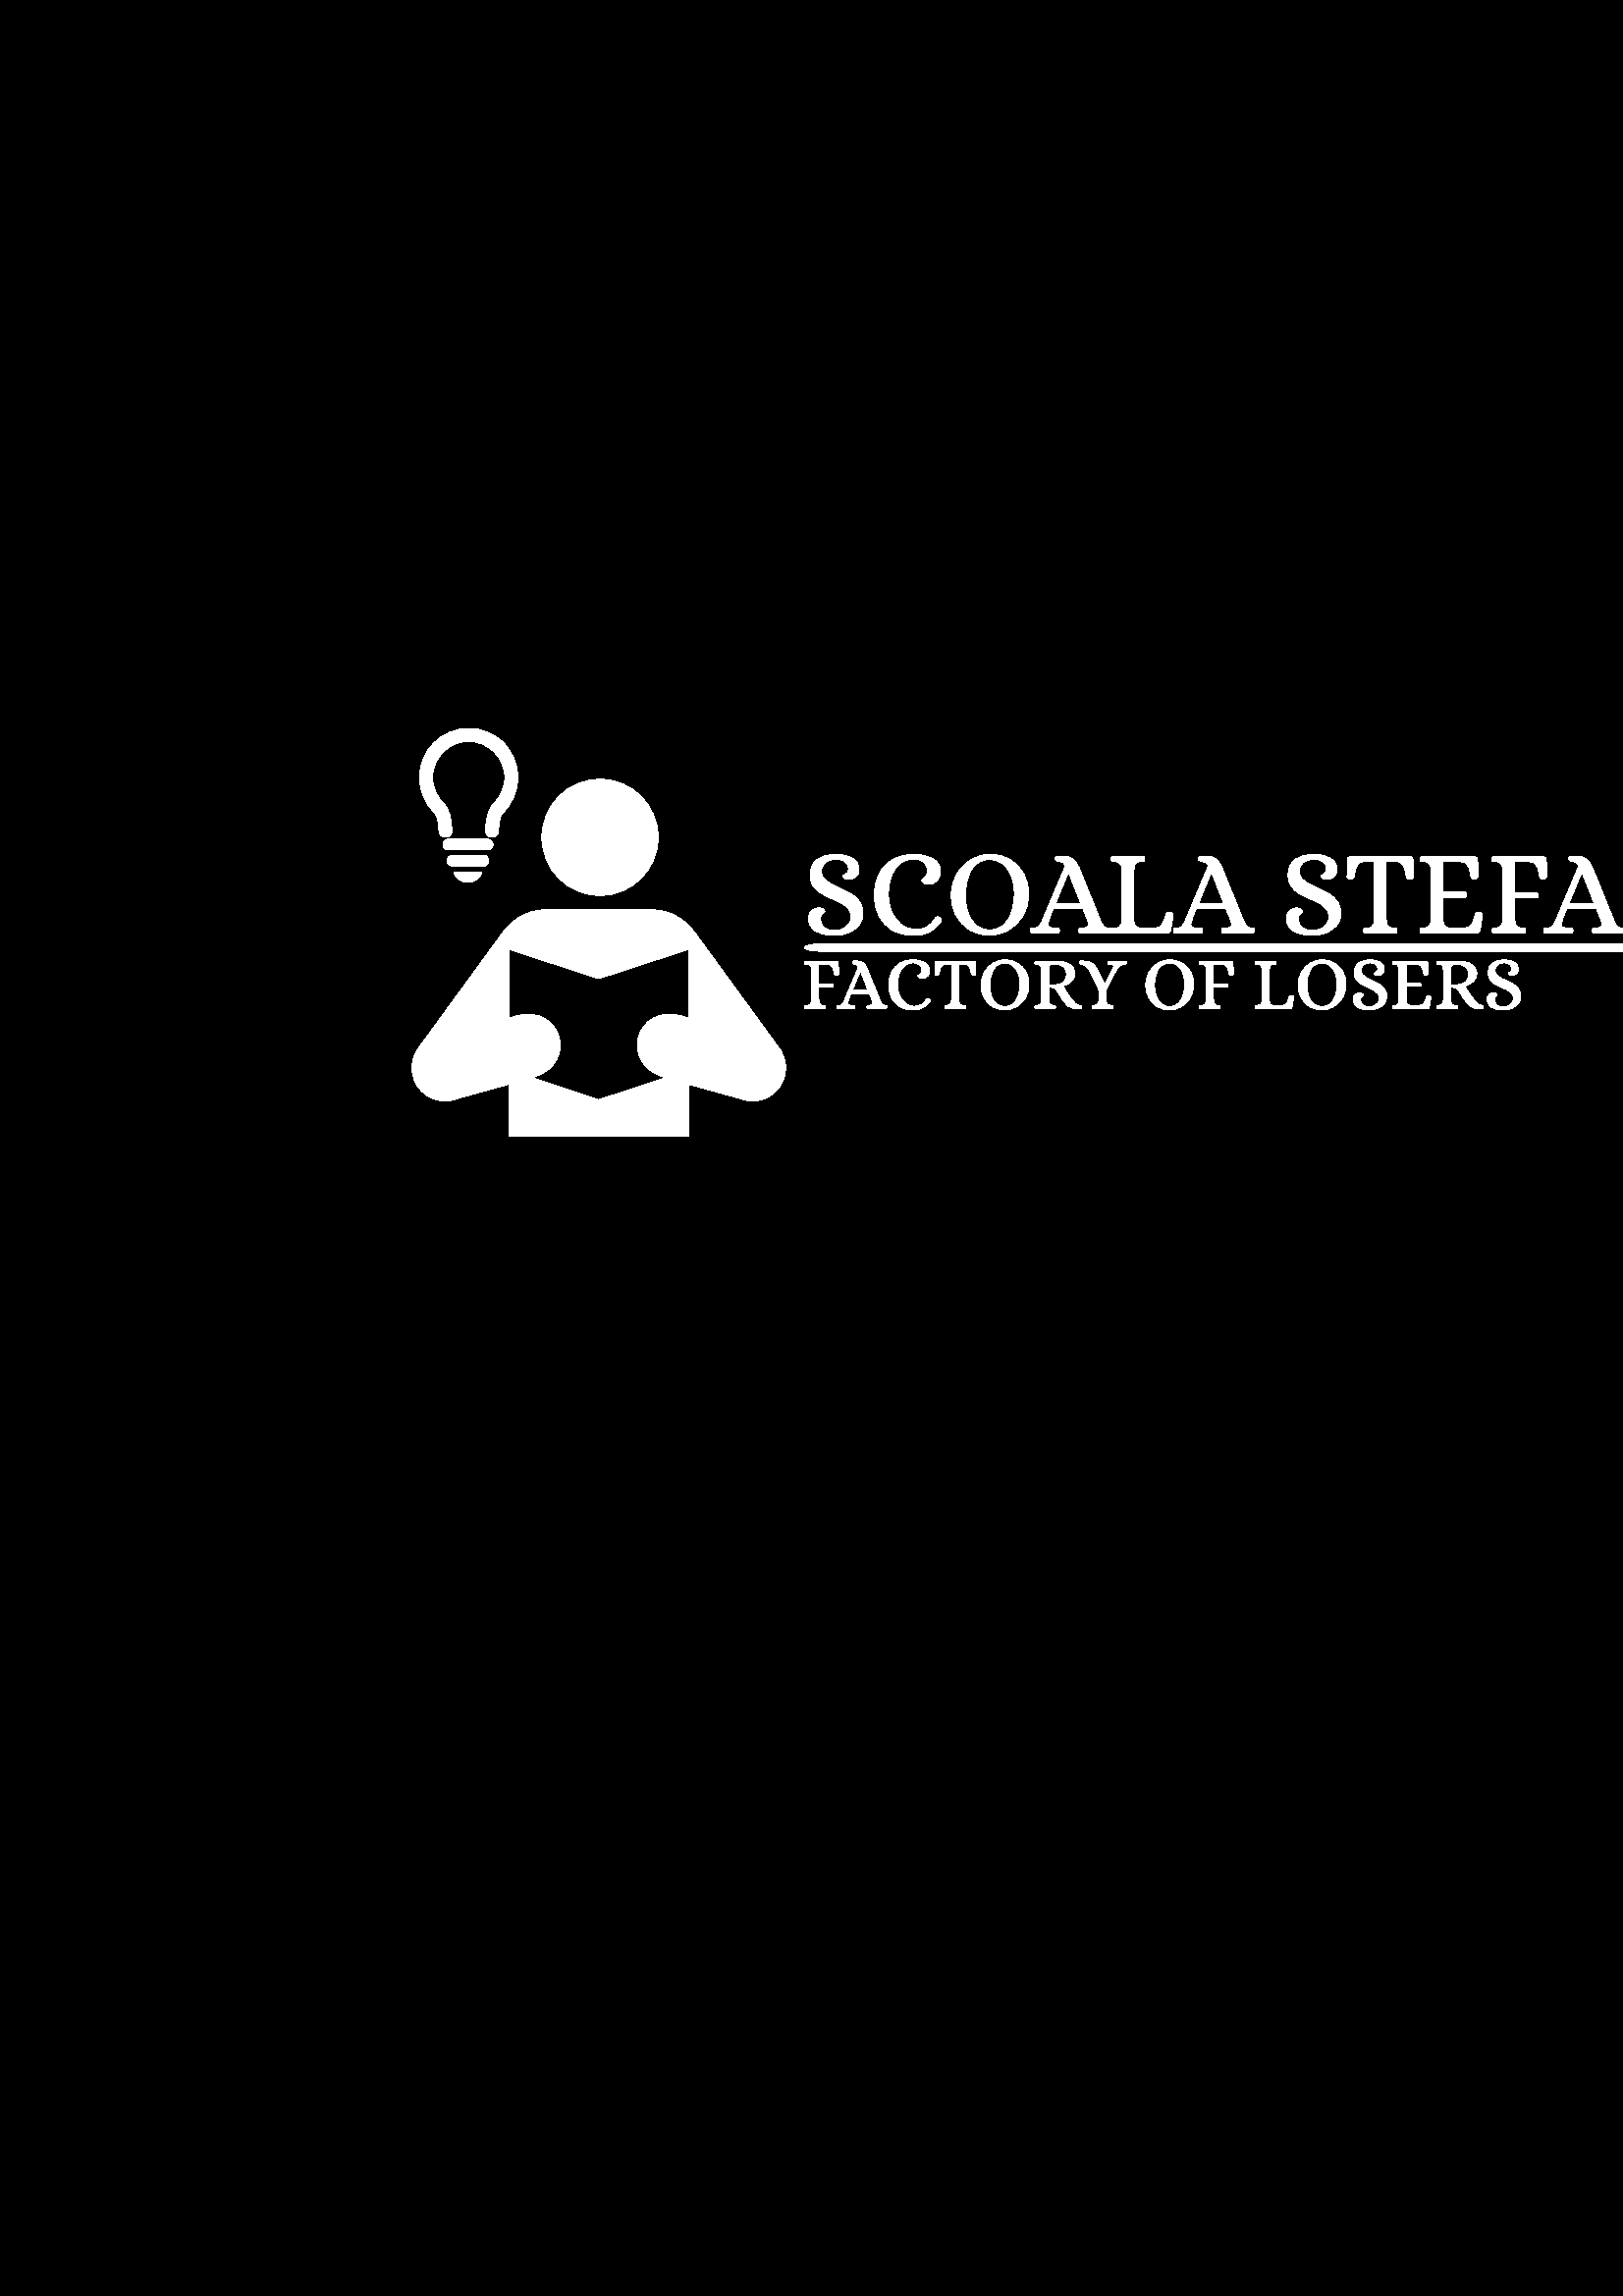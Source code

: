 %!PS-Adobe-3.0 EPSF-3.0
%%Pages: 1
%%DocumentData: Clean7Bit
%%LanguageLevel: 2
%%BoundingBox: 0 0 1000 1000
%%EndComments
%%BeginProlog
50 dict begin
/q { gsave } bind def
/Q { grestore } bind def
/cm { 6 array astore concat } bind def
/w { setlinewidth } bind def
/J { setlinecap } bind def
/j { setlinejoin } bind def
/M { setmiterlimit } bind def
/d { setdash } bind def
/m { moveto } bind def
/l { lineto } bind def
/c { curveto } bind def
/h { closepath } bind def
/re { exch dup neg 3 1 roll 5 3 roll moveto 0 rlineto
      0 exch rlineto 0 rlineto closepath } bind def
/S { stroke } bind def
/f { fill } bind def
/f* { eofill } bind def
/n { newpath } bind def
/W { clip } bind def
/W* { eoclip } bind def
/BT { } bind def
/ET { } bind def
/BDC { mark 3 1 roll /BDC pdfmark } bind def
/EMC { mark /EMC pdfmark } bind def
/cairo_store_point { /cairo_point_y exch def /cairo_point_x exch def } def
/Tj { show currentpoint cairo_store_point } bind def
/TJ {
  {
    dup
    type /stringtype eq
    { show } { -0.001 mul 0 cairo_font_matrix dtransform rmoveto } ifelse
  } forall
  currentpoint cairo_store_point
} bind def
/cairo_selectfont { cairo_font_matrix aload pop pop pop 0 0 6 array astore
    cairo_font exch selectfont cairo_point_x cairo_point_y moveto } bind def
/Tf { pop /cairo_font exch def /cairo_font_matrix where
      { pop cairo_selectfont } if } bind def
/Td { matrix translate cairo_font_matrix matrix concatmatrix dup
      /cairo_font_matrix exch def dup 4 get exch 5 get cairo_store_point
      /cairo_font where { pop cairo_selectfont } if } bind def
/Tm { 2 copy 8 2 roll 6 array astore /cairo_font_matrix exch def
      cairo_store_point /cairo_font where { pop cairo_selectfont } if } bind def
/g { setgray } bind def
/rg { setrgbcolor } bind def
/d1 { setcachedevice } bind def
/cairo_data_source {
  CairoDataIndex CairoData length lt
    { CairoData CairoDataIndex get /CairoDataIndex CairoDataIndex 1 add def }
    { () } ifelse
} def
/cairo_flush_ascii85_file { cairo_ascii85_file status { cairo_ascii85_file flushfile } if } def
/cairo_image { image cairo_flush_ascii85_file } def
/cairo_imagemask { imagemask cairo_flush_ascii85_file } def
%%EndProlog
%%BeginSetup
%%EndSetup
%%Page: 1 1
%%BeginPageSetup
%%PageBoundingBox: 0 0 1000 1000
%%EndPageSetup
q 0 0 1000 1000 rectclip
1 0 0 -1 0 1000 cm q
0 g
0 0 1000 1000 rectfill
Q q
295.059 504 553.043 3 re W n
1 g
300.586 504.133 m 842.566 504.133 l 845.621 504.133 848.098 504.73 848.098
 505.469 c 848.098 506.211 845.621 506.809 842.566 506.809 c 300.586 506.809
 l 297.535 506.809 295.059 506.211 295.059 505.469 c 295.059 504.73 297.535
 504.133 300.586 504.133 c h
300.586 504.133 m f
Q q
296.434 471.266 550.289 29.711 re W n
1 g
306.02 500.977 m 302.918 500.977 300.551 500.434 298.918 499.355 c 297.277
 498.281 296.457 496.695 296.457 494.598 c 296.457 493.535 296.82 492.656
 297.543 491.961 c 298.266 491.27 299.199 490.922 300.352 490.922 c 301.031
 490.953 301.547 491.121 301.902 491.43 c 302.254 491.742 302.434 492.031
 302.434 492.297 c 302.434 492.324 302.285 492.43 301.988 492.605 c 301.695
 492.785 301.43 493.051 301.191 493.402 c 300.957 493.758 300.84 494.246
 300.84 494.863 c 300.84 496.25 301.262 497.324 302.105 498.078 c 302.945
 498.828 304.25 499.203 306.02 499.203 c 307.23 499.203 308.293 498.969 
309.207 498.496 c 310.121 498.023 310.824 497.395 311.316 496.609 c 311.801
 495.828 312.043 495.012 312.043 494.156 c 312.043 493.094 311.738 492.18
 311.137 491.41 c 310.531 490.645 309.781 490 308.898 489.48 c 308.012 488.965
 306.801 488.371 305.266 487.691 c 303.496 486.895 302.062 486.172 300.973
 485.523 c 299.879 484.871 298.949 484.008 298.184 482.926 c 297.414 481.852
 297.031 480.52 297.031 478.926 c 297.031 476.355 297.91 474.438 299.668
 473.168 c 301.422 471.898 303.73 471.266 306.594 471.266 c 308.84 471.266
 310.797 471.738 312.465 472.68 c 314.133 473.625 314.965 475.012 314.965
 476.844 c 314.965 477.906 314.602 478.781 313.883 479.473 c 313.156 480.172
 312.219 480.52 311.066 480.52 c 310.387 480.488 309.871 480.316 309.516
 480.004 c 309.164 479.699 308.984 479.41 308.984 479.145 c 308.984 479.117
 309.188 479.012 309.59 478.836 c 309.984 478.66 310.34 478.395 310.652 
478.039 c 310.957 477.684 311.109 477.199 311.109 476.578 c 311.109 475.484
 310.688 474.629 309.844 474.008 c 309.008 473.391 307.938 473.078 306.641
 473.078 c 304.84 473.078 303.477 473.5 302.547 474.336 c 301.613 475.18
 301.148 476.223 301.148 477.465 c 301.148 478.496 301.43 479.359 301.988
 480.051 c 302.551 480.746 303.453 481.434 304.691 482.113 c 305.695 482.645
 306.785 483.176 307.969 483.707 c 309.855 484.562 311.355 485.344 312.465
 486.055 c 313.57 486.762 314.5 487.691 315.254 488.844 c 316.004 489.992
 316.379 491.426 316.379 493.137 c 316.379 494.613 315.918 495.949 314.988
 497.141 c 314.059 498.34 312.801 499.277 311.227 499.957 c 309.645 500.637
 307.91 500.977 306.02 500.977 c h
334.27 500.977 m 331.758 500.977 329.465 500.375 327.379 499.176 c 325.301
 497.984 323.648 496.281 322.418 494.066 c 321.199 491.852 320.586 489.27
 320.586 486.32 c 320.586 483.336 321.176 480.711 322.359 478.438 c 323.539
 476.164 325.223 474.398 327.406 473.141 c 329.59 471.891 332.145 471.266
 335.066 471.266 c 337.605 471.266 339.863 471.773 341.84 472.789 c 343.816
 473.809 344.809 475.383 344.809 477.508 c 344.836 478.836 344.438 479.965
 343.609 480.891 c 342.785 481.824 341.676 482.289 340.289 482.289 c 339.758
 482.289 339.309 482.191 338.934 481.996 c 338.57 481.809 338.297 481.582
 338.121 481.316 c 337.945 481.051 337.871 480.844 337.898 480.695 c 337.898
 480.637 338.105 480.473 338.52 480.207 c 338.934 479.941 339.301 479.574
 339.625 479.102 c 339.949 478.629 340.113 478.055 340.113 477.375 c 340.113
 476.047 339.66 474.988 338.758 474.203 c 337.859 473.426 336.617 473.035
 335.02 473.035 c 333.219 473.035 331.617 473.543 330.211 474.559 c 328.812
 475.578 327.723 477.07 326.938 479.031 c 326.156 480.996 325.766 483.336
 325.766 486.055 c 325.766 488.414 326.188 490.559 327.023 492.492 c 327.867
 494.426 329.059 495.961 330.594 497.098 c 332.129 498.234 333.887 498.805
 335.863 498.805 c 337.457 498.805 338.82 498.473 339.953 497.805 c 341.094
 497.145 342.121 496.074 343.035 494.598 c 343.184 494.332 343.391 494.199
 343.656 494.199 c 343.891 494.199 344.156 494.289 344.453 494.465 c 344.926
 494.789 345.16 495.113 345.16 495.441 c 345.16 495.617 345.102 495.766 
344.984 495.883 c 343.863 497.301 342.805 498.367 341.812 499.09 c 340.828
 499.816 339.758 500.309 338.609 500.574 c 337.457 500.84 336.012 500.977
 334.27 500.977 c h
362.918 500.977 m 360.113 500.977 357.637 500.301 355.496 498.957 c 353.359
 497.617 351.707 495.84 350.535 493.625 c 349.375 491.41 348.793 489.035
 348.793 486.496 c 348.793 483.395 349.492 480.695 350.891 478.395 c 352.297
 476.09 354.09 474.324 356.273 473.098 c 358.461 471.875 360.672 471.266
 362.918 471.266 c 365.75 471.266 368.25 471.934 370.418 473.273 c 372.59
 474.621 374.258 476.391 375.422 478.586 c 376.582 480.789 377.164 483.16
 377.164 485.699 c 377.164 488.797 376.461 491.504 375.047 493.82 c 373.633
 496.141 371.816 497.914 369.602 499.141 c 367.387 500.363 365.16 500.977
 362.918 500.977 c h
362.871 499.027 m 364.879 499.027 366.555 498.426 367.895 497.23 c 369.238
 496.035 370.242 494.426 370.902 492.402 c 371.57 490.383 371.906 488.148
 371.906 485.699 c 371.906 483.426 371.566 481.336 370.887 479.43 c 370.207
 477.527 369.188 476.008 367.832 474.867 c 366.473 473.734 364.82 473.168
 362.871 473.168 c 359.922 473.168 357.699 474.414 356.203 476.906 c 354.715
 479.402 353.973 482.555 353.973 486.363 c 353.973 488.664 354.305 490.777
 354.965 492.695 c 355.633 494.613 356.629 496.148 357.957 497.301 c 359.285
 498.449 360.922 499.027 362.871 499.027 c h
378.582 500.223 m 378.316 500.223 378.117 500.125 377.988 499.93 c 377.852
 499.742 377.785 499.512 377.785 499.246 c 377.812 498.805 377.902 498.539
 378.051 498.449 c 378.199 498.363 378.375 498.316 378.582 498.316 c 378.789
 498.316 378.922 498.316 378.98 498.316 c 379.867 498.316 380.516 498.086
 380.93 497.629 c 381.34 497.172 381.676 496.656 381.93 496.078 c 382.176
 495.504 382.344 495.113 382.434 494.91 c 390.184 476.578 l 390.359 476.133
 390.449 475.781 390.449 475.516 c 390.449 474.984 390.242 474.602 389.828
 474.363 c 389.414 474.129 388.84 473.938 388.102 473.789 c 387.602 473.699
 387.289 473.609 387.172 473.523 c 387.055 473.434 386.996 473.184 386.996
 472.77 c 386.996 472.414 387.094 472.18 387.285 472.062 c 387.477 471.941
 387.777 471.883 388.191 471.883 c 389.668 471.883 390.84 471.992 391.715
 472.211 c 392.582 472.438 393.34 472.879 393.992 473.539 c 394.641 474.207
 395.246 475.219 395.805 476.578 c 403.246 494.91 l 403.688 496.031 404.117
 496.871 404.527 497.434 c 404.941 497.992 405.562 498.289 406.387 498.316
 c 406.652 498.316 l 406.949 498.316 407.156 498.367 407.273 498.469 c 407.391
 498.574 407.465 498.836 407.496 499.246 c 407.496 499.512 407.43 499.742
 407.301 499.93 c 407.164 500.125 406.965 500.223 406.699 500.223 c 404.809
 500.133 403.184 500.09 401.828 500.09 c 400.055 500.09 398.227 500.133 
396.336 500.223 c 396.07 500.223 395.875 500.125 395.742 499.93 c 395.609
 499.742 395.539 499.512 395.539 499.246 c 395.57 498.836 395.645 498.574
 395.762 498.469 c 395.879 498.367 396.086 498.316 396.383 498.316 c 397.387
 498.316 398.094 498.219 398.508 498.027 c 398.922 497.836 399.125 497.492
 399.125 496.988 c 399.125 496.605 398.949 495.914 398.594 494.91 c 397.09
 491.234 l 386.152 491.234 l 385.414 493.062 384.996 494.125 384.895 494.422
 c 384.789 494.715 384.738 494.879 384.738 494.91 c 384.383 496.031 384.207
 496.754 384.207 497.078 c 384.207 497.578 384.426 497.914 384.871 498.078
 c 385.312 498.238 386.152 498.316 387.395 498.316 c 387.66 498.316 l 387.953
 498.316 388.16 498.367 388.277 498.469 c 388.398 498.574 388.469 498.836
 388.5 499.246 c 388.5 499.512 388.434 499.742 388.305 499.93 c 388.168 
500.125 387.969 500.223 387.703 500.223 c 385.812 500.133 384.207 500.09
 382.875 500.09 c 381.934 500.09 380.5 500.133 378.582 500.223 c h
391.688 477.949 m 386.996 489.328 l 396.293 489.328 l 391.82 477.949 l 
h
408.113 500.223 m 407.879 500.223 407.695 500.125 407.566 499.93 c 407.43
 499.742 407.363 499.512 407.363 499.246 c 407.391 498.805 407.48 498.539
 407.629 498.449 c 407.777 498.363 408.055 498.316 408.469 498.316 c 409.324
 498.316 409.961 498.16 410.375 497.848 c 410.785 497.543 411.047 497.156
 411.152 496.699 c 411.254 496.242 411.316 495.648 411.348 494.91 c 411.348
 477.332 l 411.316 476.594 411.254 475.992 411.152 475.531 c 411.047 475.078
 410.785 474.695 410.375 474.383 c 409.961 474.074 409.324 473.922 408.469
 473.922 c 408.203 473.922 l 407.91 473.922 407.703 473.867 407.582 473.762
 c 407.465 473.66 407.391 473.406 407.363 472.992 c 407.363 472.727 407.43
 472.496 407.566 472.301 c 407.695 472.113 407.879 472.016 408.113 472.016
 c 410.062 472.105 411.82 472.148 413.383 472.148 c 415.156 472.148 417 
472.105 418.918 472.016 c 419.184 472.016 419.387 472.113 419.52 472.301
 c 419.652 472.496 419.715 472.727 419.715 472.992 c 419.688 473.434 419.594
 473.699 419.434 473.789 c 419.266 473.875 418.992 473.922 418.609 473.922
 c 417.754 473.922 417.117 474.074 416.703 474.383 c 416.293 474.695 416.035
 475.078 415.934 475.531 c 415.828 475.992 415.762 476.594 415.73 477.332
 c 415.73 495.574 l 415.789 496.191 415.863 496.672 415.953 497.008 c 416.039
 497.352 416.305 497.66 416.75 497.938 c 417.191 498.219 417.887 498.348
 418.832 498.316 c 422.816 498.316 l 423.848 498.289 424.629 498.117 425.16
 497.805 c 425.695 497.496 426.117 497.02 426.43 496.371 c 426.734 495.719
 427.109 494.656 427.555 493.184 c 427.758 492.648 428.262 492.445 429.059
 492.562 c 429.324 492.621 429.574 492.738 429.812 492.918 c 430.047 493.094
 430.152 493.316 430.121 493.582 c 429.234 499.16 l 429.148 499.543 429.016
 499.793 428.836 499.91 c 428.66 500.031 428.363 500.09 427.953 500.09 c
 413.43 500.09 l 411.836 500.09 410.062 500.133 408.113 500.223 c h
431.008 500.223 m 430.742 500.223 430.539 500.125 430.406 499.93 c 430.273
 499.742 430.211 499.512 430.211 499.246 c 430.238 498.805 430.328 498.539
 430.477 498.449 c 430.621 498.363 430.801 498.316 431.008 498.316 c 431.215
 498.316 431.348 498.316 431.406 498.316 c 432.289 498.316 432.941 498.086
 433.352 497.629 c 433.766 497.172 434.098 496.656 434.344 496.078 c 434.598
 495.504 434.77 495.113 434.859 494.91 c 442.609 476.578 l 442.785 476.133
 442.875 475.781 442.875 475.516 c 442.875 474.984 442.668 474.602 442.254
 474.363 c 441.84 474.129 441.266 473.938 440.527 473.789 c 440.023 473.699
 439.715 473.609 439.598 473.523 c 439.48 473.434 439.418 473.184 439.418
 472.77 c 439.418 472.414 439.516 472.18 439.703 472.062 c 439.898 471.941
 440.203 471.883 440.613 471.883 c 442.09 471.883 443.262 471.992 444.129
 472.211 c 445.004 472.438 445.766 472.879 446.414 473.539 c 447.066 474.207
 447.672 475.219 448.23 476.578 c 455.668 494.91 l 456.113 496.031 456.539
 496.871 456.953 497.434 c 457.367 497.992 457.988 498.289 458.812 498.316
 c 459.078 498.316 l 459.375 498.316 459.582 498.367 459.699 498.469 c 459.816
 498.574 459.891 498.836 459.922 499.246 c 459.922 499.512 459.852 499.742
 459.715 499.93 c 459.586 500.125 459.391 500.223 459.125 500.223 c 457.234
 500.133 455.609 500.09 454.254 500.09 c 452.48 500.09 450.652 500.133 448.762
 500.223 c 448.496 500.223 448.297 500.125 448.16 499.93 c 448.031 499.742
 447.965 499.512 447.965 499.246 c 447.996 498.836 448.07 498.574 448.188
 498.469 c 448.305 498.367 448.512 498.316 448.805 498.316 c 449.809 498.316
 450.52 498.219 450.934 498.027 c 451.344 497.836 451.551 497.492 451.551
 496.988 c 451.551 496.605 451.375 495.914 451.02 494.91 c 449.516 491.234
 l 438.578 491.234 l 437.84 493.062 437.418 494.125 437.312 494.422 c 437.211
 494.715 437.16 494.879 437.16 494.91 c 436.809 496.031 436.629 496.754 
436.629 497.078 c 436.629 497.578 436.852 497.914 437.293 498.078 c 437.738
 498.238 438.578 498.316 439.816 498.316 c 440.082 498.316 l 440.379 498.316
 440.586 498.367 440.703 498.469 c 440.82 498.574 440.895 498.836 440.926
 499.246 c 440.926 499.512 440.855 499.742 440.723 499.93 c 440.59 500.125
 440.395 500.223 440.129 500.223 c 438.238 500.133 436.629 500.09 435.301
 500.09 c 434.355 500.09 432.926 500.133 431.008 500.223 c h
444.113 477.949 m 439.418 489.328 l 448.719 489.328 l 444.246 477.949 l
 h
481.254 500.977 m 478.152 500.977 475.785 500.434 474.152 499.355 c 472.512
 498.281 471.688 496.695 471.688 494.598 c 471.688 493.535 472.051 492.656
 472.777 491.961 c 473.5 491.27 474.434 490.922 475.586 490.922 c 476.266
 490.953 476.781 491.121 477.137 491.43 c 477.488 491.742 477.668 492.031
 477.668 492.297 c 477.668 492.324 477.52 492.43 477.223 492.605 c 476.93
 492.785 476.664 493.051 476.426 493.402 c 476.191 493.758 476.074 494.246
 476.074 494.863 c 476.074 496.25 476.496 497.324 477.34 498.078 c 478.176
 498.828 479.48 499.203 481.254 499.203 c 482.465 499.203 483.527 498.969
 484.441 498.496 c 485.355 498.023 486.059 497.395 486.547 496.609 c 487.031
 495.828 487.273 495.012 487.273 494.156 c 487.273 493.094 486.973 492.18
 486.371 491.41 c 485.762 490.645 485.016 490 484.133 489.48 c 483.246 488.965
 482.035 488.371 480.5 487.691 c 478.73 486.895 477.297 486.172 476.207 
485.523 c 475.113 484.871 474.184 484.008 473.414 482.926 c 472.648 481.852
 472.266 480.52 472.266 478.926 c 472.266 476.355 473.145 474.438 474.902
 473.168 c 476.656 471.898 478.965 471.266 481.828 471.266 c 484.07 471.266
 486.027 471.738 487.699 472.68 c 489.363 473.625 490.199 475.012 490.199
 476.844 c 490.199 477.906 489.836 478.781 489.117 479.473 c 488.391 480.172
 487.453 480.52 486.301 480.52 c 485.621 480.488 485.105 480.316 484.75 
480.004 c 484.398 479.699 484.219 479.41 484.219 479.145 c 484.219 479.117
 484.422 479.012 484.82 478.836 c 485.219 478.66 485.57 478.395 485.883 
478.039 c 486.191 477.684 486.344 477.199 486.344 476.578 c 486.344 475.484
 485.926 474.629 485.086 474.008 c 484.242 473.391 483.172 473.078 481.875
 473.078 c 480.074 473.078 478.707 473.5 477.781 474.336 c 476.848 475.18
 476.383 476.223 476.383 477.465 c 476.383 478.496 476.664 479.359 477.223
 480.051 c 477.785 480.746 478.684 481.434 479.926 482.113 c 480.93 482.645
 482.02 483.176 483.203 483.707 c 485.09 484.562 486.59 485.344 487.699 
486.055 c 488.805 486.762 489.734 487.691 490.488 488.844 c 491.238 489.992
 491.613 491.426 491.613 493.137 c 491.613 494.613 491.152 495.949 490.223
 497.141 c 489.293 498.34 488.035 499.277 486.461 499.957 c 484.879 500.637
 483.141 500.977 481.254 500.977 c h
500.691 500.223 m 500.426 500.223 500.227 500.125 500.098 499.93 c 499.961
 499.742 499.895 499.512 499.895 499.246 c 499.922 498.805 500.012 498.539
 500.16 498.449 c 500.309 498.363 500.586 498.316 501 498.316 c 501.855 
498.316 502.492 498.16 502.906 497.848 c 503.316 497.543 503.578 497.156
 503.684 496.699 c 503.785 496.242 503.852 495.648 503.879 494.91 c 503.879
 473.789 l 500.824 473.789 l 499.82 473.816 499.047 474.031 498.504 474.426
 c 497.953 474.828 497.543 475.418 497.266 476.195 c 496.98 476.98 496.734
 478.098 496.527 479.543 c 496.5 479.781 496.324 479.973 495.996 480.121
 c 495.672 480.266 495.332 480.34 494.98 480.34 c 494.715 480.34 494.473
 480.258 494.254 480.094 c 494.027 479.934 493.918 479.723 493.918 479.457
 c 494.051 473.211 l 494.051 472.504 494.449 472.148 495.246 472.148 c 516.898
 472.148 l 517.664 472.148 518.047 472.504 518.047 473.211 c 518.227 479.457
 l 518.227 479.723 518.105 479.934 517.871 480.094 c 517.637 480.258 517.383
 480.34 517.117 480.34 c 516.766 480.34 516.434 480.266 516.125 480.121 
c 515.812 479.973 515.641 479.781 515.613 479.543 c 515.375 478.066 515.125
 476.945 514.859 476.18 c 514.594 475.41 514.18 474.828 513.621 474.426 
c 513.059 474.031 512.277 473.816 511.273 473.789 c 508.262 473.789 l 508.262
 494.91 l 508.293 495.648 508.359 496.242 508.465 496.699 c 508.566 497.156
 508.824 497.543 509.238 497.848 c 509.648 498.16 510.285 498.316 511.141
 498.316 c 511.406 498.316 l 511.672 498.316 511.871 498.367 512.008 498.469
 c 512.137 498.574 512.219 498.836 512.246 499.246 c 512.246 499.512 512.184
 499.742 512.055 499.93 c 511.918 500.125 511.715 500.223 511.449 500.223
 c 509.562 500.133 507.82 500.09 506.227 500.09 c 504.453 500.09 502.609
 500.133 500.691 500.223 c h
521.457 500.223 m 521.223 500.223 521.035 500.125 520.898 499.93 c 520.77
 499.742 520.703 499.512 520.703 499.246 c 520.734 498.805 520.824 498.539
 520.969 498.449 c 521.117 498.363 521.398 498.316 521.812 498.316 c 522.668
 498.316 523.301 498.16 523.715 497.848 c 524.129 497.543 524.387 497.156
 524.484 496.699 c 524.594 496.242 524.66 495.648 524.691 494.91 c 524.691
 477.332 l 524.66 476.594 524.594 475.992 524.484 475.531 c 524.387 475.078
 524.129 474.695 523.715 474.383 c 523.301 474.074 522.668 473.922 521.812
 473.922 c 521.547 473.922 l 521.25 473.922 521.043 473.867 520.926 473.762
 c 520.809 473.66 520.734 473.406 520.703 472.992 c 520.703 472.727 520.77
 472.496 520.898 472.301 c 521.035 472.113 521.223 472.016 521.457 472.016
 c 523.406 472.105 525.16 472.148 526.727 472.148 c 540.629 472.148 l 541.398
 472.148 541.781 472.504 541.781 473.211 c 541.914 479.41 l 541.914 479.676
 541.781 479.891 541.516 480.051 c 541.25 480.215 540.984 480.297 540.719
 480.297 c 540.363 480.297 540.055 480.23 539.789 480.094 c 539.523 479.965
 539.375 479.766 539.344 479.5 c 539.109 478.055 538.852 476.953 538.566
 476.195 c 538.289 475.445 537.875 474.887 537.328 474.516 c 536.785 474.148
 536.012 473.949 535.008 473.922 c 529.074 473.922 l 529.074 485.168 l 537.086
 485.168 l 537.293 485.195 537.457 485.305 537.574 485.496 c 537.691 485.691
 537.75 485.922 537.75 486.188 c 537.75 486.422 537.691 486.629 537.574 
486.805 c 537.457 486.984 537.293 487.07 537.086 487.07 c 529.074 487.07
 l 529.074 495.441 l 529.133 496.059 529.207 496.551 529.293 496.918 c 529.383
 497.289 529.648 497.625 530.09 497.918 c 530.535 498.215 531.227 498.348
 532.172 498.316 c 536.246 498.316 l 537.281 498.289 538.062 498.117 538.594
 497.805 c 539.125 497.496 539.543 497.02 539.852 496.371 c 540.164 495.719
 540.543 494.656 540.984 493.184 c 541.191 492.648 541.691 492.445 542.488
 492.562 c 542.785 492.621 543.043 492.738 543.262 492.918 c 543.484 493.094
 543.582 493.316 543.551 493.582 c 542.668 499.16 l 542.578 499.543 542.445
 499.793 542.27 499.91 c 542.09 500.031 541.797 500.09 541.383 500.09 c 
526.77 500.09 l 525.176 500.09 523.406 500.133 521.457 500.223 c h
547.758 500.223 m 547.523 500.223 547.336 500.125 547.199 499.93 c 547.07
 499.742 547.004 499.512 547.004 499.246 c 547.035 498.805 547.125 498.539
 547.27 498.449 c 547.418 498.363 547.699 498.316 548.113 498.316 c 548.969
 498.316 549.602 498.16 550.016 497.848 c 550.43 497.543 550.688 497.156
 550.785 496.699 c 550.895 496.242 550.961 495.648 550.992 494.91 c 550.992
 477.332 l 550.961 476.594 550.895 475.992 550.785 475.531 c 550.688 475.078
 550.43 474.695 550.016 474.383 c 549.602 474.074 548.969 473.922 548.113
 473.922 c 547.848 473.922 l 547.551 473.922 547.344 473.867 547.227 473.762
 c 547.109 473.66 547.035 473.406 547.004 472.992 c 547.004 472.727 547.07
 472.496 547.199 472.301 c 547.336 472.113 547.523 472.016 547.758 472.016
 c 549.676 472.105 551.434 472.148 553.027 472.148 c 565.824 472.148 l 566.59
 472.148 566.977 472.504 566.977 473.211 c 567.109 479.41 l 567.109 479.676
 566.977 479.891 566.711 480.051 c 566.445 480.215 566.18 480.297 565.914
 480.297 c 565.559 480.297 565.238 480.23 564.957 480.094 c 564.68 479.965
 564.523 479.766 564.496 479.5 c 564.289 478.055 564.043 476.953 563.762
 476.195 c 563.484 475.445 563.07 474.887 562.52 474.516 c 561.977 474.148
 561.203 473.949 560.199 473.922 c 555.375 473.922 l 555.375 485.434 l 563.301
 485.434 l 563.535 485.461 563.715 485.57 563.832 485.762 c 563.949 485.957
 564.008 486.188 564.008 486.453 c 564.008 486.688 563.949 486.895 563.832
 487.07 c 563.715 487.25 563.535 487.336 563.301 487.336 c 555.375 487.336
 l 555.375 494.91 l 555.402 495.648 555.469 496.242 555.57 496.699 c 555.676
 497.156 555.934 497.543 556.348 497.848 c 556.762 498.16 557.395 498.316
 558.254 498.316 c 558.52 498.316 l 558.785 498.316 558.98 498.367 559.109
 498.469 c 559.246 498.574 559.328 498.836 559.359 499.246 c 559.359 499.512
 559.293 499.742 559.156 499.93 c 559.027 500.125 558.828 500.223 558.562
 500.223 c 556.672 500.133 554.844 500.09 553.07 500.09 c 551.449 500.09
 549.676 500.133 547.758 500.223 c h
566.832 500.223 m 566.566 500.223 566.371 500.125 566.238 499.93 c 566.105
 499.742 566.035 499.512 566.035 499.246 c 566.066 498.805 566.156 498.539
 566.301 498.449 c 566.449 498.363 566.625 498.316 566.832 498.316 c 567.039
 498.316 567.172 498.316 567.23 498.316 c 568.117 498.316 568.766 498.086
 569.18 497.629 c 569.594 497.172 569.926 496.656 570.18 496.078 c 570.43
 495.504 570.598 495.113 570.684 494.91 c 578.434 476.578 l 578.609 476.133
 578.699 475.781 578.699 475.516 c 578.699 474.984 578.492 474.602 578.078
 474.363 c 577.668 474.129 577.09 473.938 576.352 473.789 c 575.852 473.699
 575.543 473.609 575.422 473.523 c 575.305 473.434 575.246 473.184 575.246
 472.77 c 575.246 472.414 575.344 472.18 575.539 472.062 c 575.727 471.941
 576.027 471.883 576.441 471.883 c 577.918 471.883 579.094 471.992 579.965
 472.211 c 580.832 472.438 581.594 472.879 582.242 473.539 c 582.891 474.207
 583.496 475.219 584.059 476.578 c 591.496 494.91 l 591.938 496.031 592.367
 496.871 592.781 497.434 c 593.195 497.992 593.812 498.289 594.641 498.316
 c 594.906 498.316 l 595.199 498.316 595.406 498.367 595.523 498.469 c 595.645
 498.574 595.719 498.836 595.746 499.246 c 595.746 499.512 595.684 499.742
 595.551 499.93 c 595.418 500.125 595.215 500.223 594.949 500.223 c 593.059
 500.133 591.438 500.09 590.078 500.09 c 588.309 500.09 586.477 500.133 
584.59 500.223 c 584.324 500.223 584.125 500.125 583.996 499.93 c 583.859
 499.742 583.793 499.512 583.793 499.246 c 583.82 498.836 583.895 498.574
 584.012 498.469 c 584.133 498.367 584.336 498.316 584.633 498.316 c 585.637
 498.316 586.344 498.219 586.758 498.027 c 587.172 497.836 587.379 497.492
 587.379 496.988 c 587.379 496.605 587.199 495.914 586.848 494.91 c 585.34
 491.234 l 574.406 491.234 l 573.668 493.062 573.246 494.125 573.148 494.422
 c 573.043 494.715 572.988 494.879 572.988 494.91 c 572.633 496.031 572.457
 496.754 572.457 497.078 c 572.457 497.578 572.68 497.914 573.121 498.078
 c 573.562 498.238 574.406 498.316 575.645 498.316 c 575.91 498.316 l 576.207
 498.316 576.41 498.367 576.531 498.469 c 576.648 498.574 576.723 498.836
 576.75 499.246 c 576.75 499.512 576.688 499.742 576.559 499.93 c 576.422
 500.125 576.219 500.223 575.953 500.223 c 574.066 500.133 572.457 500.09
 571.129 500.09 c 570.184 500.09 568.754 500.133 566.832 500.223 c h
579.941 477.949 m 575.246 489.328 l 584.543 489.328 l 580.074 477.949 l
 h
596.457 500.223 m 596.191 500.223 595.992 500.125 595.863 499.93 c 595.727
 499.742 595.656 499.512 595.656 499.246 c 595.688 498.805 595.777 498.539
 595.926 498.449 c 596.07 498.363 596.352 498.316 596.766 498.316 c 597.621
 498.316 598.25 498.16 598.652 497.848 c 599.047 497.543 599.289 497.172
 599.379 496.742 c 599.465 496.316 599.523 495.707 599.555 494.91 c 599.645
 477.332 l 599.645 476.445 599.547 475.773 599.359 475.312 c 599.164 474.855
 598.859 474.527 598.449 474.32 c 598.035 474.113 597.445 473.938 596.676
 473.789 c 596.176 473.699 595.863 473.609 595.746 473.523 c 595.629 473.434
 595.57 473.184 595.57 472.77 c 595.57 472.414 595.668 472.18 595.863 472.062
 c 596.051 471.941 596.352 471.883 596.766 471.883 c 598.594 471.883 600.043
 472.008 601.105 472.258 c 602.168 472.512 603.105 472.961 603.922 473.609
 c 604.73 474.262 605.621 475.25 606.594 476.578 c 618.727 492.516 l 618.859
 492.516 l 618.77 477.332 l 618.742 476.535 618.684 475.918 618.594 475.488
 c 618.504 475.062 618.262 474.695 617.867 474.383 c 617.465 474.074 616.836
 473.922 615.98 473.922 c 615.715 473.922 l 615.422 473.922 615.207 473.867
 615.078 473.762 c 614.941 473.66 614.859 473.406 614.832 472.992 c 614.832
 472.727 614.902 472.496 615.051 472.301 c 615.199 472.113 615.391 472.016
 615.629 472.016 c 617.516 472.105 618.934 472.148 619.879 472.148 c 620.438
 472.148 621.516 472.121 623.109 472.062 c 624.039 472.016 l 624.305 472.016
 624.508 472.113 624.641 472.301 c 624.773 472.496 624.836 472.727 624.836
 472.992 c 624.809 473.434 624.719 473.699 624.57 473.789 c 624.426 473.875
 624.145 473.922 623.73 473.922 c 622.875 473.922 622.25 474.074 621.852
 474.383 c 621.453 474.695 621.207 475.062 621.117 475.488 c 621.031 475.918
 620.969 476.535 620.941 477.332 c 620.852 499.645 l 620.824 500.031 620.453
 500.223 619.746 500.223 c 619.184 500.223 618.758 500.031 618.461 499.645
 c 601.77 477.332 l 601.637 477.332 l 601.723 494.91 l 601.754 495.707 601.812
 496.316 601.902 496.742 c 601.988 497.172 602.234 497.543 602.637 497.848
 c 603.031 498.16 603.656 498.316 604.516 498.316 c 604.781 498.316 l 605.074
 498.316 605.289 498.367 605.426 498.469 c 605.555 498.574 605.637 498.836
 605.664 499.246 c 605.664 499.512 605.602 499.742 605.469 499.93 c 605.336
 500.125 605.133 500.223 604.867 500.223 c 602.98 500.133 601.547 500.09
 600.574 500.09 c 599.984 500.09 598.949 500.117 597.473 500.176 c h
652.066 500.977 m 649.559 500.977 647.262 500.375 645.18 499.176 c 643.102
 497.984 641.449 496.281 640.219 494.066 c 638.996 491.852 638.387 489.27
 638.387 486.32 c 638.387 483.336 638.977 480.711 640.156 478.438 c 641.34
 476.164 643.02 474.398 645.203 473.141 c 647.391 471.891 649.941 471.266
 652.863 471.266 c 655.402 471.266 657.66 471.773 659.641 472.789 c 661.617
 473.809 662.605 475.383 662.605 477.508 c 662.637 478.836 662.238 479.965
 661.41 480.891 c 660.586 481.824 659.477 482.289 658.09 482.289 c 657.559
 482.289 657.105 482.191 656.734 481.996 c 656.367 481.809 656.098 481.582
 655.922 481.316 c 655.742 481.051 655.668 480.844 655.699 480.695 c 655.699
 480.637 655.906 480.473 656.32 480.207 c 656.73 479.941 657.102 479.574
 657.426 479.102 c 657.75 478.629 657.914 478.055 657.914 477.375 c 657.914
 476.047 657.461 474.988 656.559 474.203 c 655.66 473.426 654.414 473.035
 652.82 473.035 c 651.02 473.035 649.418 473.543 648.012 474.559 c 646.613
 475.578 645.52 477.07 644.734 479.031 c 643.957 480.996 643.566 483.336
 643.566 486.055 c 643.566 488.414 643.984 490.559 644.824 492.492 c 645.668
 494.426 646.859 495.961 648.395 497.098 c 649.93 498.234 651.684 498.805
 653.66 498.805 c 655.258 498.805 656.621 498.473 657.754 497.805 c 658.895
 497.145 659.922 496.074 660.836 494.598 c 660.984 494.332 661.188 494.199
 661.453 494.199 c 661.691 494.199 661.957 494.289 662.254 494.465 c 662.723
 494.789 662.961 495.113 662.961 495.441 c 662.961 495.617 662.902 495.766
 662.785 495.883 c 661.66 497.301 660.605 498.367 659.613 499.09 c 658.629
 499.816 657.559 500.309 656.406 500.574 c 655.258 500.84 653.809 500.977
 652.066 500.977 c h
666.938 500.223 m 666.699 500.223 666.516 500.125 666.387 499.93 c 666.25
 499.742 666.184 499.512 666.184 499.246 c 666.215 498.805 666.301 498.539
 666.449 498.449 c 666.598 498.363 666.879 498.316 667.289 498.316 c 668.148
 498.316 668.781 498.16 669.195 497.848 c 669.609 497.543 669.867 497.156
 669.973 496.699 c 670.074 496.242 670.141 495.648 670.168 494.91 c 670.168
 477.332 l 670.141 476.594 670.074 475.992 669.973 475.531 c 669.867 475.078
 669.609 474.695 669.195 474.383 c 668.781 474.074 668.148 473.922 667.289
 473.922 c 667.023 473.922 l 666.73 473.922 666.523 473.867 666.406 473.762
 c 666.289 473.66 666.215 473.406 666.184 472.992 c 666.184 472.727 666.25
 472.496 666.387 472.301 c 666.516 472.113 666.699 472.016 666.938 472.016
 c 668.887 472.105 670.641 472.148 672.207 472.148 c 686.109 472.148 l 686.875
 472.148 687.262 472.504 687.262 473.211 c 687.395 479.41 l 687.395 479.676
 687.262 479.891 686.996 480.051 c 686.73 480.215 686.465 480.297 686.199
 480.297 c 685.844 480.297 685.535 480.23 685.27 480.094 c 685 479.965 684.855
 479.766 684.824 479.5 c 684.59 478.055 684.332 476.953 684.055 476.195 
c 683.77 475.445 683.359 474.887 682.816 474.516 c 682.266 474.148 681.488
 473.949 680.484 473.922 c 674.551 473.922 l 674.551 485.168 l 682.566 485.168
 l 682.773 485.195 682.938 485.305 683.055 485.496 c 683.172 485.691 683.23
 485.922 683.23 486.188 c 683.23 486.422 683.172 486.629 683.055 486.805
 c 682.938 486.984 682.773 487.07 682.566 487.07 c 674.551 487.07 l 674.551
 495.441 l 674.613 496.059 674.684 496.551 674.773 496.918 c 674.863 497.289
 675.129 497.625 675.57 497.918 c 676.012 498.215 676.707 498.348 677.652
 498.316 c 681.727 498.316 l 682.758 498.289 683.539 498.117 684.07 497.805
 c 684.602 497.496 685.027 497.02 685.34 496.371 c 685.645 495.719 686.02
 494.656 686.465 493.184 c 686.668 492.648 687.172 492.445 687.969 492.562
 c 688.266 492.621 688.523 492.738 688.746 492.918 c 688.965 493.094 689.062
 493.316 689.031 493.582 c 688.145 499.16 l 688.059 499.543 687.926 499.793
 687.746 499.91 c 687.57 500.031 687.273 500.09 686.863 500.09 c 672.25 
500.09 l 670.656 500.09 668.887 500.133 666.938 500.223 c h
693.238 500.223 m 693 500.223 692.82 500.125 692.688 499.93 c 692.555 499.742
 692.484 499.512 692.484 499.246 c 692.516 498.805 692.602 498.539 692.75
 498.449 c 692.898 498.363 693.18 498.316 693.594 498.316 c 694.449 498.316
 695.082 498.16 695.496 497.848 c 695.91 497.543 696.168 497.156 696.273
 496.699 c 696.375 496.242 696.441 495.648 696.469 494.91 c 696.469 477.332
 l 696.441 476.594 696.375 475.992 696.273 475.531 c 696.168 475.078 695.91
 474.695 695.496 474.383 c 695.082 474.074 694.449 473.922 693.594 473.922
 c 693.324 473.922 l 693.031 473.922 692.824 473.867 692.707 473.762 c 692.59
 473.66 692.516 473.406 692.484 472.992 c 692.484 472.727 692.555 472.496
 692.688 472.301 c 692.82 472.113 693 472.016 693.238 472.016 c 695.188 
472.105 696.941 472.148 698.508 472.148 c 700.277 472.148 702.121 472.105
 704.043 472.016 c 704.309 472.016 704.508 472.113 704.645 472.301 c 704.773
 472.496 704.84 472.727 704.84 472.992 c 704.809 473.434 704.715 473.699
 704.555 473.789 c 704.391 473.875 704.113 473.922 703.73 473.922 c 702.875
 473.922 702.242 474.074 701.828 474.383 c 701.414 474.695 701.156 475.078
 701.059 475.531 c 700.949 475.992 700.883 476.594 700.852 477.332 c 700.852
 495.574 l 700.914 496.191 700.984 496.672 701.074 497.008 c 701.164 497.352
 701.43 497.66 701.871 497.938 c 702.316 498.219 703.008 498.348 703.953
 498.316 c 707.938 498.316 l 708.973 498.289 709.754 498.117 710.285 497.805
 c 710.816 497.496 711.238 497.02 711.551 496.371 c 711.859 495.719 712.234
 494.656 712.676 493.184 c 712.883 492.648 713.383 492.445 714.18 492.562
 c 714.445 492.621 714.699 492.738 714.934 492.918 c 715.168 493.094 715.273
 493.316 715.242 493.582 c 714.359 499.16 l 714.27 499.543 714.137 499.793
 713.961 499.91 c 713.781 500.031 713.488 500.09 713.074 500.09 c 698.551
 500.09 l 696.957 500.09 695.188 500.133 693.238 500.223 c h
744.688 500.309 m 744.246 500.309 743.938 500.164 743.758 499.867 c 733.797
 477.332 l 733.664 477.332 l 733.75 494.91 l 733.781 495.707 733.84 496.316
 733.93 496.742 c 734.016 497.172 734.258 497.543 734.656 497.848 c 735.055
 498.16 735.684 498.316 736.543 498.316 c 736.809 498.316 l 737.102 498.316
 737.316 498.367 737.445 498.469 c 737.582 498.574 737.664 498.836 737.691
 499.246 c 737.691 499.512 737.625 499.742 737.488 499.93 c 737.359 500.125
 737.16 500.223 736.895 500.223 c 735.789 500.176 l 734.43 500.117 733.457
 500.09 732.867 500.09 c 731.863 500.09 730.402 500.133 728.484 500.223 
c 728.219 500.223 728.016 500.125 727.879 499.93 c 727.75 499.742 727.688
 499.512 727.688 499.246 c 727.715 498.805 727.805 498.539 727.953 498.449
 c 728.098 498.363 728.379 498.316 728.793 498.316 c 729.648 498.316 730.273
 498.16 730.672 497.848 c 731.07 497.543 731.316 497.172 731.406 496.742
 c 731.492 496.316 731.551 495.707 731.582 494.91 c 731.672 477.332 l 731.672
 476.414 731.566 475.727 731.359 475.266 c 731.152 474.812 730.852 474.488
 730.449 474.293 c 730.055 474.105 729.473 473.938 728.703 473.789 c 728.586
 473.758 728.41 473.719 728.172 473.672 c 727.938 473.633 727.781 473.543
 727.703 473.406 c 727.633 473.277 727.598 473.066 727.598 472.77 c 727.598
 472.414 727.691 472.18 727.879 472.062 c 728.074 471.941 728.379 471.883
 728.793 471.883 c 730.535 471.883 731.965 471.992 733.086 472.211 c 734.211
 472.438 735.188 472.887 736.027 473.566 c 736.871 474.246 737.574 475.25
 738.137 476.578 c 745.75 493.668 l 745.883 493.668 l 754.605 472.148 l 
757.129 472.148 l 758.754 472.148 760.512 472.105 762.398 472.016 c 762.664
 472.016 762.863 472.113 762.992 472.301 c 763.121 472.496 763.188 472.727
 763.188 472.992 c 763.164 473.434 763.07 473.699 762.902 473.789 c 762.746
 473.875 762.469 473.922 762.082 473.922 c 761.23 473.922 760.598 474.074
 760.188 474.383 c 759.773 474.695 759.512 475.078 759.406 475.531 c 759.305
 475.992 759.238 476.594 759.203 477.332 c 759.203 494.91 l 759.238 495.648
 759.305 496.242 759.406 496.699 c 759.512 497.156 759.773 497.543 760.188
 497.848 c 760.598 498.16 761.23 498.316 762.082 498.316 c 762.355 498.316
 l 762.613 498.316 762.812 498.367 762.949 498.469 c 763.086 498.574 763.164
 498.836 763.188 499.246 c 763.188 499.512 763.121 499.742 762.992 499.93
 c 762.863 500.125 762.664 500.223 762.398 500.223 c 760.512 500.133 758.738
 500.09 757.086 500.09 c 755.375 500.09 753.559 500.133 751.641 500.223 
c 751.367 500.223 751.168 500.125 751.039 499.93 c 750.906 499.742 750.844
 499.512 750.844 499.246 c 750.871 498.805 750.961 498.539 751.109 498.449
 c 751.258 498.363 751.535 498.316 751.949 498.316 c 752.801 498.316 753.434
 498.16 753.855 497.848 c 754.266 497.543 754.523 497.156 754.625 496.699
 c 754.727 496.242 754.793 495.648 754.828 494.91 c 754.828 477.332 l 754.695
 477.332 l 745.574 499.867 l 745.457 500.164 745.16 500.309 744.688 500.309
 c h
765.355 500.223 m 765.09 500.223 764.895 500.125 764.766 499.93 c 764.629
 499.742 764.559 499.512 764.559 499.246 c 764.59 498.805 764.68 498.539
 764.824 498.449 c 764.973 498.363 765.152 498.316 765.355 498.316 c 765.562
 498.316 765.695 498.316 765.754 498.316 c 766.641 498.316 767.289 498.086
 767.703 497.629 c 768.117 497.172 768.449 496.656 768.703 496.078 c 768.953
 495.504 769.121 495.113 769.211 494.91 c 776.957 476.578 l 777.137 476.133
 777.223 475.781 777.223 475.516 c 777.223 474.984 777.016 474.602 776.605
 474.363 c 776.191 474.129 775.613 473.938 774.879 473.789 c 774.375 473.699
 774.066 473.609 773.945 473.523 c 773.828 473.434 773.77 473.184 773.77
 472.77 c 773.77 472.414 773.867 472.18 774.062 472.062 c 774.25 471.941
 774.551 471.883 774.965 471.883 c 776.441 471.883 777.617 471.992 778.488
 472.211 c 779.359 472.438 780.117 472.879 780.766 473.539 c 781.414 474.207
 782.02 475.219 782.582 476.578 c 790.02 494.91 l 790.461 496.031 790.891
 496.871 791.305 497.434 c 791.719 497.992 792.336 498.289 793.164 498.316
 c 793.43 498.316 l 793.723 498.316 793.93 498.367 794.051 498.469 c 794.168
 498.574 794.242 498.836 794.27 499.246 c 794.27 499.512 794.207 499.742
 794.074 499.93 c 793.941 500.125 793.738 500.223 793.473 500.223 c 791.586
 500.133 789.961 500.09 788.602 500.09 c 786.832 500.09 785 500.133 783.113
 500.223 c 782.848 500.223 782.648 500.125 782.52 499.93 c 782.383 499.742
 782.316 499.512 782.316 499.246 c 782.344 498.836 782.418 498.574 782.535
 498.469 c 782.656 498.367 782.863 498.316 783.156 498.316 c 784.16 498.316
 784.867 498.219 785.281 498.027 c 785.695 497.836 785.902 497.492 785.902
 496.988 c 785.902 496.605 785.727 495.914 785.371 494.91 c 783.867 491.234
 l 772.93 491.234 l 772.191 493.062 771.773 494.125 771.672 494.422 c 771.566
 494.715 771.512 494.879 771.512 494.91 c 771.156 496.031 770.98 496.754
 770.98 497.078 c 770.98 497.578 771.203 497.914 771.645 498.078 c 772.086
 498.238 772.93 498.316 774.168 498.316 c 774.434 498.316 l 774.73 498.316
 774.938 498.367 775.055 498.469 c 775.172 498.574 775.246 498.836 775.277
 499.246 c 775.277 499.512 775.211 499.742 775.082 499.93 c 774.945 500.125
 774.746 500.223 774.477 500.223 c 772.59 500.133 770.98 500.09 769.652 
500.09 c 768.707 500.09 767.277 500.133 765.355 500.223 c h
778.465 477.949 m 773.77 489.328 l 783.07 489.328 l 778.598 477.949 l h
794.934 500.223 m 794.668 500.223 794.469 500.125 794.332 499.93 c 794.203
 499.742 794.137 499.512 794.137 499.246 c 794.168 498.805 794.258 498.539
 794.402 498.449 c 794.551 498.363 794.832 498.316 795.246 498.316 c 796.102
 498.316 796.734 498.16 797.148 497.848 c 797.562 497.543 797.82 497.156
 797.918 496.699 c 798.027 496.242 798.094 495.648 798.121 494.91 c 798.121
 477.375 l 798.094 476.605 798.027 476 797.918 475.559 c 797.82 475.117 
797.562 474.734 797.148 474.406 c 796.734 474.082 796.102 473.922 795.246
 473.922 c 794.98 473.922 l 794.684 473.922 794.477 473.867 794.359 473.762
 c 794.242 473.66 794.168 473.406 794.137 472.992 c 794.137 472.727 794.203
 472.496 794.332 472.301 c 794.469 472.113 794.668 472.016 794.934 472.016
 c 796.855 472.105 798.609 472.148 800.203 472.148 c 807.82 472.148 l 810.094
 472.18 811.988 472.539 813.504 473.23 c 815.027 473.926 816.145 474.812
 816.852 475.887 c 817.562 476.969 817.914 478.129 817.914 479.367 c 817.914
 480.992 817.273 482.48 815.992 483.84 c 814.707 485.195 812.957 486.172
 810.742 486.762 c 811.496 487.957 l 812.734 489.965 813.855 491.684 814.859
 493.109 c 815.863 494.547 816.957 495.883 818.137 497.121 c 818.965 497.801
 819.848 498.199 820.793 498.316 c 820.852 498.316 820.984 498.324 821.191
 498.336 c 821.398 498.352 821.566 498.438 821.695 498.582 c 821.832 498.73
 821.898 498.953 821.898 499.246 c 821.898 499.512 821.832 499.742 821.695
 499.93 c 821.566 500.125 821.367 500.223 821.102 500.223 c 819.953 500.176
 l 818.652 500.117 817.707 500.09 817.117 500.09 c 815.938 499.852 814.926
 499.43 814.082 498.824 c 813.242 498.219 812.41 497.359 811.582 496.238
 c 810.727 495.113 809.531 493.285 807.996 490.746 c 807.199 489.461 l 806.758
 488.785 806.328 488.316 805.914 488.062 c 805.504 487.816 804.793 487.691
 803.789 487.691 c 802.508 487.691 l 802.508 494.91 l 802.535 495.648 802.605
 496.242 802.711 496.699 c 802.809 497.156 803.066 497.543 803.48 497.848
 c 803.895 498.16 804.527 498.316 805.383 498.316 c 805.648 498.316 l 805.914
 498.316 806.117 498.367 806.254 498.469 c 806.383 498.574 806.461 498.836
 806.492 499.246 c 806.492 499.512 806.422 499.742 806.289 499.93 c 806.156
 500.125 805.961 500.223 805.695 500.223 c 803.805 500.133 801.961 500.09
 800.16 500.09 c 798.594 500.09 796.855 500.133 794.934 500.223 c h
802.508 485.965 m 806.402 485.965 l 810.801 485.965 813 483.898 813 479.766
 c 813 478.082 812.426 476.668 811.273 475.516 c 810.121 474.363 808.234
 473.789 805.605 473.789 c 804.75 473.789 804.102 473.891 803.656 474.098
 c 803.215 474.305 802.91 474.66 802.746 475.16 c 802.586 475.664 802.508
 476.43 802.508 477.465 c h
824.602 500.223 m 824.363 500.223 824.18 500.125 824.043 499.93 c 823.914
 499.742 823.848 499.512 823.848 499.246 c 823.879 498.805 823.965 498.539
 824.113 498.449 c 824.262 498.363 824.543 498.316 824.957 498.316 c 825.812
 498.316 826.445 498.16 826.859 497.848 c 827.273 497.543 827.527 497.156
 827.629 496.699 c 827.734 496.242 827.805 495.648 827.832 494.91 c 827.832
 477.332 l 827.805 476.594 827.734 475.992 827.629 475.531 c 827.527 475.078
 827.273 474.695 826.859 474.383 c 826.445 474.074 825.812 473.922 824.957
 473.922 c 824.691 473.922 l 824.395 473.922 824.188 473.867 824.07 473.762
 c 823.953 473.66 823.879 473.406 823.848 472.992 c 823.848 472.727 823.914
 472.496 824.043 472.301 c 824.18 472.113 824.363 472.016 824.602 472.016
 c 826.551 472.105 828.305 472.148 829.871 472.148 c 843.773 472.148 l 844.539
 472.148 844.926 472.504 844.926 473.211 c 845.059 479.41 l 845.059 479.676
 844.926 479.891 844.66 480.051 c 844.395 480.215 844.129 480.297 843.863
 480.297 c 843.508 480.297 843.199 480.23 842.934 480.094 c 842.668 479.965
 842.52 479.766 842.488 479.5 c 842.254 478.055 841.992 476.953 841.711 
476.195 c 841.434 475.445 841.02 474.887 840.469 474.516 c 839.926 474.148
 839.152 473.949 838.148 473.922 c 832.215 473.922 l 832.215 485.168 l 840.23
 485.168 l 840.438 485.195 840.602 485.305 840.719 485.496 c 840.836 485.691
 840.895 485.922 840.895 486.188 c 840.895 486.422 840.836 486.629 840.719
 486.805 c 840.602 486.984 840.438 487.07 840.23 487.07 c 832.215 487.07
 l 832.215 495.441 l 832.277 496.059 832.348 496.551 832.438 496.918 c 832.527
 497.289 832.793 497.625 833.234 497.918 c 833.68 498.215 834.371 498.348
 835.316 498.316 c 839.391 498.316 l 840.422 498.289 841.207 498.117 841.738
 497.805 c 842.27 497.496 842.688 497.02 842.992 496.371 c 843.309 495.719
 843.684 494.656 844.129 493.184 c 844.336 492.648 844.836 492.445 845.633
 492.562 c 845.93 492.621 846.184 492.738 846.402 492.918 c 846.629 493.094
 846.727 493.316 846.695 493.582 c 845.809 499.16 l 845.723 499.543 845.59
 499.793 845.41 499.91 c 845.234 500.031 844.938 500.09 844.527 500.09 c
 829.914 500.09 l 828.32 500.09 826.551 500.133 824.602 500.223 c h
824.602 500.223 m f
Q q
295.059 509.965 262.555 18.359 re W n
1 g
295.535 527.863 m 295.387 527.863 295.273 527.801 295.195 527.684 c 295.109
 527.566 295.07 527.426 295.07 527.262 c 295.086 526.988 295.141 526.824
 295.234 526.77 c 295.324 526.715 295.496 526.688 295.754 526.688 c 296.281
 526.688 296.672 526.59 296.93 526.395 c 297.184 526.207 297.344 525.969
 297.41 525.684 c 297.473 525.402 297.512 525.035 297.531 524.578 c 297.531
 513.715 l 297.512 513.258 297.473 512.891 297.41 512.605 c 297.344 512.324
 297.184 512.086 296.93 511.895 c 296.672 511.703 296.281 511.609 295.754
 511.609 c 295.59 511.609 l 295.406 511.609 295.277 511.574 295.207 511.508
 c 295.133 511.449 295.086 511.289 295.07 511.035 c 295.07 510.871 295.109
 510.727 295.195 510.605 c 295.273 510.488 295.387 510.43 295.535 510.43
 c 296.719 510.488 297.805 510.516 298.789 510.516 c 306.699 510.516 l 307.172
 510.516 307.41 510.734 307.41 511.172 c 307.492 515 l 307.492 515.164 307.41
 515.297 307.246 515.395 c 307.082 515.496 306.918 515.547 306.754 515.547
 c 306.535 515.547 306.34 515.508 306.168 515.422 c 305.992 515.344 305.895
 515.219 305.879 515.055 c 305.75 514.164 305.602 513.48 305.43 513.016 
c 305.254 512.551 304.996 512.203 304.66 511.977 c 304.324 511.75 303.844
 511.625 303.223 511.609 c 300.238 511.609 l 300.238 518.723 l 305.137 518.723
 l 305.285 518.742 305.395 518.809 305.465 518.926 c 305.539 519.047 305.574
 519.188 305.574 519.352 c 305.574 519.5 305.539 519.625 305.465 519.734
 c 305.395 519.844 305.285 519.898 305.137 519.898 c 300.238 519.898 l 300.238
 524.578 l 300.258 525.035 300.301 525.402 300.367 525.684 c 300.43 525.969
 300.586 526.207 300.844 526.395 c 301.098 526.59 301.488 526.688 302.02
 526.688 c 302.184 526.688 l 302.348 526.688 302.473 526.715 302.555 526.777
 c 302.637 526.844 302.684 527.004 302.703 527.262 c 302.703 527.426 302.664
 527.566 302.582 527.684 c 302.5 527.801 302.375 527.863 302.211 527.863
 c 301.043 527.809 299.91 527.781 298.816 527.781 c 297.812 527.781 296.719
 527.809 295.535 527.863 c h
307.328 527.863 m 307.164 527.863 307.039 527.801 306.957 527.684 c 306.875
 527.566 306.836 527.426 306.836 527.262 c 306.852 526.988 306.906 526.824
 307 526.77 c 307.09 526.715 307.199 526.688 307.328 526.688 c 307.453 526.688
 307.535 526.688 307.574 526.688 c 308.121 526.688 308.523 526.543 308.777
 526.258 c 309.031 525.977 309.238 525.66 309.391 525.301 c 309.547 524.945
 309.652 524.707 309.707 524.578 c 314.496 513.25 l 314.605 512.977 314.66
 512.758 314.66 512.594 c 314.66 512.266 314.531 512.027 314.277 511.883
 c 314.023 511.734 313.668 511.617 313.211 511.527 c 312.898 511.473 312.707
 511.418 312.637 511.363 c 312.562 511.309 312.527 511.152 312.527 510.898
 c 312.527 510.68 312.586 510.531 312.703 510.461 c 312.82 510.387 313.012
 510.348 313.266 510.348 c 314.176 510.348 314.902 510.418 315.438 510.551
 c 315.977 510.691 316.449 510.965 316.852 511.371 c 317.25 511.785 317.625
 512.41 317.973 513.25 c 322.57 524.578 l 322.844 525.273 323.105 525.793
 323.363 526.137 c 323.617 526.484 324 526.668 324.512 526.688 c 324.676
 526.688 l 324.859 526.688 324.984 526.715 325.059 526.777 c 325.133 526.844
 325.176 527.004 325.195 527.262 c 325.195 527.426 325.152 527.566 325.07
 527.684 c 324.988 527.801 324.867 527.863 324.703 527.863 c 323.535 527.809
 322.531 527.781 321.691 527.781 c 320.598 527.781 319.469 527.809 318.301
 527.863 c 318.137 527.863 318.012 527.801 317.93 527.684 c 317.848 527.566
 317.809 527.426 317.809 527.262 c 317.824 527.004 317.871 526.844 317.945
 526.777 c 318.016 526.715 318.145 526.688 318.328 526.688 c 318.949 526.688
 319.387 526.625 319.641 526.504 c 319.895 526.387 320.023 526.176 320.023
 525.863 c 320.023 525.629 319.914 525.199 319.695 524.578 c 318.766 522.309
 l 312.008 522.309 l 311.551 523.438 311.289 524.094 311.223 524.277 c 311.16
 524.461 311.129 524.559 311.129 524.578 c 310.91 525.273 310.801 525.719
 310.801 525.918 c 310.801 526.23 310.938 526.438 311.215 526.539 c 311.488
 526.637 312.008 526.688 312.773 526.688 c 312.938 526.688 l 313.121 526.688
 313.246 526.715 313.32 526.777 c 313.395 526.844 313.438 527.004 313.457
 527.262 c 313.457 527.426 313.414 527.566 313.332 527.684 c 313.25 527.801
 313.129 527.863 312.965 527.863 c 311.797 527.809 310.801 527.781 309.98
 527.781 c 309.398 527.781 308.512 527.809 307.328 527.863 c h
315.426 514.098 m 312.527 521.129 l 318.273 521.129 l 315.508 514.098 l
 h
334.328 528.328 m 332.777 528.328 331.363 527.957 330.078 527.215 c 328.789
 526.48 327.77 525.426 327.012 524.059 c 326.258 522.691 325.879 521.094
 325.879 519.27 c 325.879 517.426 326.246 515.805 326.973 514.398 c 327.703
 512.996 328.742 511.902 330.09 511.125 c 331.438 510.352 333.02 509.965
 334.828 509.965 c 336.395 509.965 337.785 510.281 339.008 510.906 c 340.234
 511.539 340.848 512.512 340.848 513.824 c 340.863 514.645 340.613 515.344
 340.105 515.914 c 339.598 516.492 338.914 516.781 338.051 516.781 c 337.727
 516.781 337.449 516.719 337.219 516.598 c 336.992 516.484 336.824 516.344
 336.715 516.18 c 336.602 516.016 336.559 515.887 336.578 515.793 c 336.578
 515.758 336.703 515.656 336.957 515.492 c 337.211 515.328 337.441 515.102
 337.641 514.809 c 337.844 514.52 337.945 514.164 337.945 513.742 c 337.945
 512.922 337.668 512.27 337.109 511.785 c 336.551 511.301 335.781 511.062
 334.801 511.062 c 333.684 511.062 332.695 511.375 331.828 512.004 c 330.961
 512.633 330.285 513.555 329.805 514.766 c 329.32 515.98 329.082 517.426
 329.082 519.105 c 329.082 520.566 329.34 521.891 329.859 523.086 c 330.375
 524.281 331.113 525.23 332.062 525.93 c 333.008 526.633 334.094 526.988
 335.316 526.988 c 336.301 526.988 337.145 526.781 337.848 526.367 c 338.555
 525.961 339.188 525.301 339.754 524.387 c 339.844 524.223 339.973 524.141
 340.137 524.141 c 340.277 524.141 340.441 524.195 340.625 524.305 c 340.914
 524.504 341.062 524.707 341.062 524.906 c 341.062 525.016 341.027 525.109
 340.957 525.18 c 340.262 526.055 339.605 526.715 338.996 527.16 c 338.391
 527.609 337.727 527.918 337.016 528.082 c 336.301 528.246 335.406 528.328
 334.328 528.328 c h
346.918 527.863 m 346.754 527.863 346.629 527.801 346.551 527.684 c 346.465
 527.566 346.426 527.426 346.426 527.262 c 346.441 526.988 346.496 526.824
 346.59 526.77 c 346.68 526.715 346.852 526.688 347.109 526.688 c 347.637
 526.688 348.031 526.59 348.285 526.395 c 348.539 526.207 348.703 525.969
 348.766 525.684 c 348.828 525.402 348.867 525.035 348.887 524.578 c 348.887
 511.527 l 347 511.527 l 346.379 511.543 345.902 511.676 345.566 511.922
 c 345.227 512.168 344.969 512.531 344.801 513.016 c 344.625 513.5 344.473
 514.191 344.344 515.082 c 344.328 515.23 344.219 515.348 344.016 515.438
 c 343.816 515.531 343.605 515.574 343.387 515.574 c 343.223 515.574 343.074
 515.523 342.938 515.422 c 342.801 515.324 342.73 515.191 342.73 515.027
 c 342.812 511.172 l 342.812 510.734 343.059 510.516 343.551 510.516 c 356.934
 510.516 l 357.406 510.516 357.645 510.734 357.645 511.172 c 357.754 515.027
 l 357.754 515.191 357.68 515.324 357.535 515.422 c 357.387 515.523 357.234
 515.574 357.07 515.574 c 356.852 515.574 356.645 515.531 356.457 515.438
 c 356.262 515.348 356.156 515.23 356.137 515.082 c 355.992 514.172 355.836
 513.477 355.672 513.004 c 355.508 512.531 355.254 512.168 354.906 511.922
 c 354.562 511.676 354.078 511.543 353.457 511.527 c 351.598 511.527 l 351.598
 524.578 l 351.613 525.035 351.656 525.402 351.723 525.684 c 351.785 525.969
 351.941 526.207 352.199 526.395 c 352.453 526.59 352.848 526.688 353.375
 526.688 c 353.539 526.688 l 353.703 526.688 353.828 526.715 353.91 526.777
 c 353.992 526.844 354.039 527.004 354.059 527.262 c 354.059 527.426 354.02
 527.566 353.938 527.684 c 353.855 527.801 353.73 527.863 353.566 527.863
 c 352.398 527.809 351.324 527.781 350.336 527.781 c 349.242 527.781 348.102
 527.809 346.918 527.863 c h
368.453 528.328 m 366.719 528.328 365.191 527.91 363.867 527.078 c 362.547
 526.25 361.527 525.152 360.809 523.785 c 360.086 522.418 359.723 520.949
 359.723 519.379 c 359.723 517.465 360.156 515.793 361.02 514.371 c 361.887
 512.949 362.996 511.859 364.348 511.098 c 365.699 510.344 367.066 509.965
 368.453 509.965 c 370.203 509.965 371.75 510.379 373.094 511.207 c 374.434
 512.039 375.461 513.137 376.184 514.492 c 376.902 515.852 377.262 517.316
 377.262 518.887 c 377.262 520.801 376.824 522.477 375.949 523.906 c 375.074
 525.34 373.953 526.438 372.586 527.195 c 371.215 527.949 369.84 528.328
 368.453 528.328 c h
368.426 527.125 m 369.664 527.125 370.703 526.754 371.535 526.012 c 372.363
 525.277 372.98 524.281 373.391 523.031 c 373.801 521.781 374.008 520.402
 374.008 518.887 c 374.008 517.48 373.797 516.191 373.379 515.012 c 372.957
 513.836 372.328 512.898 371.488 512.195 c 370.652 511.492 369.629 511.145
 368.426 511.145 c 366.602 511.145 365.227 511.914 364.305 513.453 c 363.383
 514.996 362.926 516.945 362.926 519.297 c 362.926 520.719 363.133 522.023
 363.543 523.211 c 363.953 524.395 364.566 525.344 365.387 526.055 c 366.207
 526.77 367.223 527.125 368.426 527.125 c h
379.891 527.863 m 379.727 527.863 379.602 527.801 379.52 527.684 c 379.438
 527.566 379.398 527.426 379.398 527.262 c 379.418 526.988 379.473 526.824
 379.562 526.77 c 379.652 526.715 379.828 526.688 380.082 526.688 c 380.609
 526.688 381.004 526.59 381.258 526.395 c 381.516 526.207 381.672 525.969
 381.734 525.684 c 381.801 525.402 381.844 525.035 381.859 524.578 c 381.859
 513.742 l 381.844 513.27 381.801 512.895 381.734 512.621 c 381.672 512.348
 381.516 512.109 381.258 511.91 c 381.004 511.707 380.609 511.609 380.082
 511.609 c 379.918 511.609 l 379.734 511.609 379.609 511.574 379.535 511.508
 c 379.461 511.449 379.418 511.289 379.398 511.035 c 379.398 510.871 379.438
 510.727 379.52 510.605 c 379.602 510.488 379.727 510.43 379.891 510.43 
c 381.074 510.488 382.16 510.516 383.148 510.516 c 387.852 510.516 l 389.258
 510.531 390.43 510.754 391.367 511.18 c 392.309 511.613 392.996 512.16 
393.434 512.824 c 393.875 513.492 394.094 514.207 394.094 514.973 c 394.094
 515.977 393.695 516.898 392.898 517.738 c 392.105 518.578 391.027 519.18
 389.66 519.543 c 390.125 520.281 l 390.891 521.523 391.582 522.586 392.203
 523.469 c 392.824 524.355 393.5 525.18 394.23 525.945 c 394.738 526.367
 395.285 526.613 395.871 526.688 c 395.906 526.688 395.988 526.688 396.117
 526.695 c 396.246 526.707 396.348 526.758 396.43 526.852 c 396.512 526.941
 396.555 527.078 396.555 527.262 c 396.555 527.426 396.512 527.566 396.43
 527.684 c 396.348 527.801 396.227 527.863 396.062 527.863 c 395.352 527.836
 l 394.547 527.797 393.965 527.781 393.598 527.781 c 392.871 527.633 392.242
 527.375 391.723 526.996 c 391.203 526.625 390.691 526.094 390.18 525.398
 c 389.648 524.707 388.91 523.574 387.961 522.008 c 387.469 521.215 l 387.195
 520.793 386.934 520.504 386.676 520.348 c 386.422 520.195 385.984 520.117
 385.363 520.117 c 384.57 520.117 l 384.57 524.578 l 384.586 525.035 384.629
 525.402 384.691 525.684 c 384.754 525.969 384.918 526.207 385.172 526.395
 c 385.426 526.59 385.82 526.688 386.348 526.688 c 386.512 526.688 l 386.676
 526.688 386.797 526.715 386.879 526.777 c 386.965 526.844 387.016 527.004
 387.031 527.262 c 387.031 527.426 386.992 527.566 386.906 527.684 c 386.824
 527.801 386.703 527.863 386.539 527.863 c 385.371 527.809 384.23 527.781
 383.121 527.781 c 382.152 527.781 381.074 527.809 379.891 527.863 c h
384.57 519.051 m 386.977 519.051 l 389.695 519.051 391.055 517.773 391.055
 515.219 c 391.055 514.18 390.699 513.305 389.988 512.594 c 389.277 511.883
 388.109 511.527 386.484 511.527 c 385.957 511.527 385.555 511.59 385.281
 511.719 c 385.008 511.844 384.82 512.062 384.719 512.375 c 384.617 512.684
 384.57 513.16 384.57 513.797 c h
400.934 527.863 m 400.77 527.863 400.645 527.801 400.562 527.684 c 400.48
 527.566 400.441 527.426 400.441 527.262 c 400.457 526.988 400.516 526.824
 400.617 526.77 c 400.715 526.715 400.883 526.688 401.125 526.688 c 401.652
 526.688 402.047 526.59 402.301 526.395 c 402.555 526.207 402.711 525.969
 402.777 525.684 c 402.844 525.402 402.887 525.035 402.902 524.578 c 402.902
 521.156 l 402.902 520.867 402.449 519.805 401.547 517.969 c 400.645 516.137
 399.91 514.711 399.348 513.688 c 398.98 513.031 398.578 512.543 398.141
 512.223 c 397.699 511.902 397.16 511.68 396.523 511.555 c 396.453 511.535
 396.344 511.512 396.199 511.48 c 396.051 511.457 395.953 511.402 395.91
 511.316 c 395.863 511.238 395.836 511.105 395.836 510.926 c 395.836 510.707
 395.898 510.559 396.02 510.488 c 396.141 510.414 396.328 510.375 396.582
 510.375 c 398.043 510.375 399.184 510.57 400.004 510.961 c 400.824 511.355
 401.555 512.109 402.191 513.223 c 402.5 513.824 402.93 514.691 403.477 
515.824 c 404.281 517.426 404.809 518.469 405.066 518.941 c 405.141 518.941
 l 408.184 512.949 l 408.348 512.586 408.43 512.32 408.43 512.156 c 408.43
 511.938 408.316 511.789 408.086 511.719 c 407.859 511.645 407.492 511.609
 406.98 511.609 c 406.816 511.609 l 406.633 511.609 406.508 511.574 406.434
 511.508 c 406.359 511.449 406.316 511.289 406.297 511.035 c 406.297 510.871
 406.336 510.727 406.418 510.605 c 406.5 510.488 406.617 510.43 406.762 
510.43 c 407.945 510.488 408.941 510.516 409.742 510.516 c 410.418 510.516
 411.34 510.488 412.508 510.43 c 412.672 510.43 412.793 510.488 412.875 
510.605 c 412.957 510.727 413 510.871 413 511.035 c 412.98 511.289 412.938
 511.449 412.863 511.508 c 412.789 511.574 412.664 511.609 412.48 511.609
 c 411.734 511.609 411.129 511.75 410.676 512.031 c 410.219 512.312 409.809
 512.793 409.441 513.469 c 406.352 519.297 l 406.297 519.406 406.188 519.629
 406.023 519.965 c 405.859 520.305 405.746 520.613 405.688 520.895 c 405.637
 521.18 405.613 521.523 405.613 521.926 c 405.613 524.578 l 405.629 525.035
 405.672 525.402 405.734 525.684 c 405.793 525.969 405.957 526.207 406.215
 526.395 c 406.469 526.59 406.863 526.688 407.391 526.688 c 407.555 526.688
 l 407.738 526.688 407.863 526.715 407.938 526.777 c 408.012 526.844 408.059
 527.004 408.074 527.262 c 408.074 527.426 408.031 527.566 407.949 527.684
 c 407.867 527.801 407.754 527.863 407.609 527.863 c 406.441 527.809 405.348
 527.781 404.32 527.781 c 403.246 527.781 402.117 527.809 400.934 527.863
 c h
428.84 528.328 m 427.105 528.328 425.578 527.91 424.258 527.078 c 422.934
 526.25 421.91 525.152 421.191 523.785 c 420.469 522.418 420.109 520.949
 420.109 519.379 c 420.109 517.465 420.543 515.793 421.41 514.371 c 422.277
 512.949 423.383 511.859 424.734 511.098 c 426.082 510.344 427.453 509.965
 428.84 509.965 c 430.59 509.965 432.137 510.379 433.48 511.207 c 434.816
 512.039 435.848 513.137 436.57 514.492 c 437.289 515.852 437.648 517.316
 437.648 518.887 c 437.648 520.801 437.211 522.477 436.336 523.906 c 435.461
 525.34 434.34 526.438 432.969 527.195 c 431.602 527.949 430.227 528.328
 428.84 528.328 c h
428.812 527.125 m 430.051 527.125 431.086 526.754 431.918 526.012 c 432.746
 525.277 433.367 524.281 433.781 523.031 c 434.188 521.781 434.395 520.402
 434.395 518.887 c 434.395 517.48 434.184 516.191 433.766 515.012 c 433.344
 513.836 432.715 512.898 431.875 512.195 c 431.035 511.492 430.016 511.145
 428.812 511.145 c 426.988 511.145 425.613 511.914 424.695 513.453 c 423.773
 514.996 423.312 516.945 423.312 519.297 c 423.312 520.719 423.516 522.023
 423.93 523.211 c 424.34 524.395 424.953 525.344 425.773 526.055 c 426.594
 526.77 427.605 527.125 428.812 527.125 c h
440.25 527.863 m 440.102 527.863 439.988 527.801 439.906 527.684 c 439.824
 527.566 439.785 527.426 439.785 527.262 c 439.801 526.988 439.855 526.824
 439.949 526.77 c 440.039 526.715 440.211 526.688 440.469 526.688 c 440.996
 526.688 441.391 526.59 441.645 526.395 c 441.898 526.207 442.059 525.969
 442.121 525.684 c 442.188 525.402 442.227 525.035 442.246 524.578 c 442.246
 513.715 l 442.227 513.258 442.188 512.891 442.121 512.605 c 442.059 512.324
 441.898 512.086 441.645 511.895 c 441.391 511.703 440.996 511.609 440.469
 511.609 c 440.305 511.609 l 440.121 511.609 439.992 511.574 439.922 511.508
 c 439.848 511.449 439.801 511.289 439.785 511.035 c 439.785 510.871 439.824
 510.727 439.906 510.605 c 439.988 510.488 440.102 510.43 440.25 510.43 
c 441.434 510.488 442.52 510.516 443.504 510.516 c 451.414 510.516 l 451.887
 510.516 452.125 510.734 452.125 511.172 c 452.207 515 l 452.207 515.164
 452.125 515.297 451.961 515.395 c 451.797 515.496 451.633 515.547 451.469
 515.547 c 451.25 515.547 451.051 515.508 450.879 515.422 c 450.707 515.344
 450.609 515.219 450.594 515.055 c 450.465 514.164 450.312 513.48 450.137
 513.016 c 449.969 512.551 449.711 512.203 449.371 511.977 c 449.035 511.75
 448.559 511.625 447.938 511.609 c 444.957 511.609 l 444.957 518.723 l 449.855
 518.723 l 450 518.742 450.109 518.809 450.184 518.926 c 450.254 519.047
 450.293 519.188 450.293 519.352 c 450.293 519.5 450.254 519.625 450.184
 519.734 c 450.109 519.844 450 519.898 449.855 519.898 c 444.957 519.898
 l 444.957 524.578 l 444.973 525.035 445.016 525.402 445.074 525.684 c 445.141
 525.969 445.301 526.207 445.559 526.395 c 445.812 526.59 446.207 526.688
 446.734 526.688 c 446.898 526.688 l 447.062 526.688 447.184 526.715 447.266
 526.777 c 447.348 526.844 447.398 527.004 447.418 527.262 c 447.418 527.426
 447.375 527.566 447.293 527.684 c 447.211 527.801 447.09 527.863 446.926
 527.863 c 445.758 527.809 444.629 527.781 443.531 527.781 c 442.531 527.781
 441.434 527.809 440.25 527.863 c h
460.711 527.863 m 460.566 527.863 460.453 527.801 460.371 527.684 c 460.289
 527.566 460.246 527.426 460.246 527.262 c 460.266 526.988 460.32 526.824
 460.41 526.77 c 460.5 526.715 460.676 526.688 460.93 526.688 c 461.461 
526.688 461.852 526.59 462.105 526.395 c 462.363 526.207 462.523 525.969
 462.59 525.684 c 462.652 525.402 462.691 525.035 462.711 524.578 c 462.711
 513.715 l 462.691 513.258 462.652 512.891 462.59 512.605 c 462.523 512.324
 462.363 512.086 462.105 511.895 c 461.852 511.703 461.461 511.609 460.93
 511.609 c 460.766 511.609 l 460.586 511.609 460.457 511.574 460.383 511.508
 c 460.309 511.449 460.266 511.289 460.246 511.035 c 460.246 510.871 460.289
 510.727 460.371 510.605 c 460.453 510.488 460.566 510.43 460.711 510.43
 c 461.914 510.488 463 510.516 463.969 510.516 c 465.062 510.516 466.203
 510.488 467.387 510.43 c 467.551 510.43 467.676 510.488 467.762 510.605
 c 467.84 510.727 467.883 510.871 467.883 511.035 c 467.863 511.309 467.805
 511.473 467.707 511.527 c 467.605 511.582 467.434 511.609 467.195 511.609
 c 466.668 511.609 466.277 511.703 466.02 511.895 c 465.766 512.086 465.605
 512.324 465.543 512.605 c 465.477 512.891 465.438 513.258 465.418 513.715
 c 465.418 524.988 l 465.453 525.371 465.5 525.668 465.555 525.875 c 465.609
 526.086 465.773 526.277 466.047 526.449 c 466.32 526.625 466.75 526.703
 467.332 526.688 c 469.797 526.688 l 470.434 526.668 470.918 526.562 471.246
 526.367 c 471.574 526.18 471.836 525.883 472.031 525.48 c 472.219 525.082
 472.449 524.422 472.723 523.512 c 472.852 523.184 473.164 523.055 473.656
 523.129 c 473.82 523.164 473.973 523.238 474.121 523.348 c 474.266 523.457
 474.328 523.594 474.312 523.758 c 473.766 527.207 l 473.711 527.441 473.629
 527.598 473.52 527.672 c 473.41 527.742 473.227 527.781 472.969 527.781
 c 463.996 527.781 l 463.012 527.781 461.914 527.809 460.711 527.863 c h
484.711 528.328 m 482.977 528.328 481.449 527.91 480.129 527.078 c 478.805
 526.25 477.781 525.152 477.059 523.785 c 476.34 522.418 475.98 520.949 
475.98 519.379 c 475.98 517.465 476.414 515.793 477.281 514.371 c 478.148
 512.949 479.254 511.859 480.605 511.098 c 481.953 510.344 483.324 509.965
 484.711 509.965 c 486.461 509.965 488.008 510.379 489.344 511.207 c 490.688
 512.039 491.719 513.137 492.441 514.492 c 493.16 515.852 493.52 517.316
 493.52 518.887 c 493.52 520.801 493.082 522.477 492.207 523.906 c 491.332
 525.34 490.211 526.438 488.84 527.195 c 487.473 527.949 486.098 528.328
 484.711 528.328 c h
484.684 527.125 m 485.922 527.125 486.957 526.754 487.789 526.012 c 488.617
 525.277 489.238 524.281 489.645 523.031 c 490.059 521.781 490.266 520.402
 490.266 518.887 c 490.266 517.48 490.055 516.191 489.637 515.012 c 489.215
 513.836 488.586 512.898 487.746 512.195 c 486.906 511.492 485.887 511.145
 484.684 511.145 c 482.859 511.145 481.484 511.914 480.566 513.453 c 479.645
 514.996 479.184 516.945 479.184 519.297 c 479.184 520.719 479.387 522.023
 479.797 523.211 c 480.207 524.395 480.824 525.344 481.645 526.055 c 482.465
 526.77 483.477 527.125 484.684 527.125 c h
502.059 528.328 m 500.145 528.328 498.68 527.992 497.664 527.324 c 496.652
 526.66 496.148 525.684 496.148 524.387 c 496.148 523.73 496.371 523.188
 496.816 522.758 c 497.266 522.328 497.844 522.117 498.555 522.117 c 498.977
 522.133 499.293 522.238 499.512 522.43 c 499.73 522.621 499.84 522.801 
499.84 522.965 c 499.84 522.984 499.75 523.047 499.566 523.156 c 499.387
 523.266 499.223 523.43 499.074 523.648 c 498.93 523.867 498.855 524.168
 498.855 524.551 c 498.855 525.41 499.117 526.07 499.633 526.539 c 500.156
 527 500.965 527.234 502.059 527.234 c 502.805 527.234 503.465 527.086 504.027
 526.797 c 504.594 526.504 505.027 526.113 505.324 525.629 c 505.629 525.148
 505.781 524.641 505.781 524.113 c 505.781 523.457 505.59 522.891 505.215
 522.418 c 504.844 521.941 504.383 521.547 503.836 521.223 c 503.289 520.906
 502.543 520.539 501.594 520.117 c 500.5 519.625 499.613 519.18 498.938 
518.777 c 498.266 518.375 497.688 517.84 497.215 517.176 c 496.742 516.512
 496.504 515.684 496.504 514.699 c 496.504 513.113 497.047 511.926 498.129
 511.145 c 499.215 510.359 500.645 509.965 502.414 509.965 c 503.801 509.965
 505.008 510.258 506.035 510.844 c 507.07 511.426 507.586 512.285 507.586
 513.414 c 507.586 514.07 507.359 514.613 506.914 515.039 c 506.469 515.469
 505.891 515.684 505.176 515.684 c 504.758 515.668 504.438 515.562 504.219
 515.367 c 504 515.18 503.891 515 503.891 514.836 c 503.891 514.82 504.016
 514.754 504.258 514.645 c 504.508 514.535 504.727 514.371 504.914 514.152
 c 505.109 513.934 505.203 513.633 505.203 513.25 c 505.203 512.574 504.945
 512.047 504.422 511.664 c 503.906 511.281 503.242 511.09 502.441 511.09
 c 501.328 511.09 500.484 511.348 499.906 511.867 c 499.336 512.387 499.047
 513.031 499.047 513.797 c 499.047 514.438 499.223 514.969 499.566 515.395
 c 499.914 515.824 500.473 516.25 501.238 516.672 c 501.859 517 502.531 
517.328 503.262 517.656 c 504.43 518.184 505.355 518.668 506.035 519.105
 c 506.723 519.543 507.297 520.117 507.762 520.828 c 508.227 521.543 508.461
 522.426 508.461 523.484 c 508.461 524.395 508.172 525.223 507.598 525.957
 c 507.023 526.699 506.25 527.277 505.27 527.699 c 504.297 528.117 503.227
 528.328 502.059 528.328 c h
510.98 527.863 m 510.832 527.863 510.719 527.801 510.633 527.684 c 510.551
 527.566 510.508 527.426 510.508 527.262 c 510.531 526.988 510.586 526.824
 510.68 526.77 c 510.77 526.715 510.941 526.688 511.191 526.688 c 511.727
 526.688 512.117 526.59 512.375 526.395 c 512.629 526.207 512.789 525.969
 512.852 525.684 c 512.918 525.402 512.957 525.035 512.973 524.578 c 512.973
 513.715 l 512.957 513.258 512.918 512.891 512.852 512.605 c 512.789 512.324
 512.629 512.086 512.375 511.895 c 512.117 511.703 511.727 511.609 511.191
 511.609 c 511.035 511.609 l 510.852 511.609 510.723 511.574 510.645 511.508
 c 510.574 511.449 510.531 511.289 510.508 511.035 c 510.508 510.871 510.551
 510.727 510.633 510.605 c 510.719 510.488 510.832 510.43 510.98 510.43 
c 512.184 510.488 513.27 510.516 514.234 510.516 c 522.82 510.516 l 523.301
 510.516 523.539 510.734 523.539 511.172 c 523.621 515 l 523.621 515.164
 523.535 515.297 523.367 515.395 c 523.207 515.496 523.047 515.547 522.883
 515.547 c 522.66 515.547 522.469 515.508 522.309 515.422 c 522.145 515.344
 522.051 515.219 522.035 515.055 c 521.887 514.164 521.727 513.48 521.551
 513.016 c 521.379 512.551 521.125 512.203 520.785 511.977 c 520.449 511.75
 519.973 511.625 519.352 511.609 c 515.684 511.609 l 515.684 518.559 l 520.633
 518.559 l 520.766 518.578 520.867 518.645 520.938 518.762 c 521.008 518.883
 521.043 519.023 521.043 519.188 c 521.043 519.332 521.008 519.461 520.938
 519.57 c 520.867 519.68 520.766 519.734 520.633 519.734 c 515.684 519.734
 l 515.684 524.906 l 515.723 525.289 515.766 525.594 515.82 525.82 c 515.875
 526.051 516.043 526.258 516.316 526.438 c 516.59 526.621 517.016 526.703
 517.602 526.688 c 520.117 526.688 l 520.758 526.668 521.238 526.562 521.57
 526.367 c 521.898 526.18 522.156 525.883 522.344 525.48 c 522.539 525.082
 522.773 524.422 523.047 523.512 c 523.172 523.184 523.48 523.055 523.977
 523.129 c 524.16 523.164 524.316 523.238 524.453 523.348 c 524.59 523.457
 524.652 523.594 524.633 523.758 c 524.086 527.207 l 524.031 527.441 523.949
 527.598 523.84 527.672 c 523.73 527.742 523.547 527.781 523.293 527.781
 c 514.262 527.781 l 513.277 527.781 512.184 527.809 510.98 527.863 c h
527.254 527.863 m 527.09 527.863 526.969 527.801 526.887 527.684 c 526.805
 527.566 526.762 527.426 526.762 527.262 c 526.781 526.988 526.836 526.824
 526.926 526.77 c 527.016 526.715 527.191 526.688 527.445 526.688 c 527.977
 526.688 528.367 526.59 528.621 526.395 c 528.879 526.207 529.039 525.969
 529.105 525.684 c 529.168 525.402 529.207 525.035 529.227 524.578 c 529.227
 513.742 l 529.207 513.27 529.168 512.895 529.105 512.621 c 529.039 512.348
 528.879 512.109 528.621 511.91 c 528.367 511.707 527.977 511.609 527.445
 511.609 c 527.281 511.609 l 527.102 511.609 526.973 511.574 526.898 511.508
 c 526.824 511.449 526.781 511.289 526.762 511.035 c 526.762 510.871 526.805
 510.727 526.887 510.605 c 526.969 510.488 527.09 510.43 527.254 510.43 
c 528.441 510.488 529.527 510.516 530.512 510.516 c 535.219 510.516 l 536.621
 510.531 537.797 510.754 538.738 511.18 c 539.676 511.613 540.363 512.16
 540.801 512.824 c 541.238 513.492 541.457 514.207 541.457 514.973 c 541.457
 515.977 541.062 516.898 540.27 517.738 c 539.473 518.578 538.391 519.18
 537.023 519.543 c 537.488 520.281 l 538.254 521.523 538.949 522.586 539.57
 523.469 c 540.188 524.355 540.863 525.18 541.594 525.945 c 542.105 526.367
 542.652 526.613 543.234 526.688 c 543.273 526.688 543.355 526.688 543.48
 526.695 c 543.609 526.707 543.715 526.758 543.797 526.852 c 543.879 526.941
 543.918 527.078 543.918 527.262 c 543.918 527.426 543.879 527.566 543.797
 527.684 c 543.715 527.801 543.59 527.863 543.426 527.863 c 542.715 527.836
 l 541.914 527.797 541.328 527.781 540.965 527.781 c 540.234 527.633 539.609
 527.375 539.094 526.996 c 538.57 526.625 538.055 526.094 537.543 525.398
 c 537.016 524.707 536.277 523.574 535.328 522.008 c 534.836 521.215 l 534.562
 520.793 534.297 520.504 534.039 520.348 c 533.785 520.195 533.348 520.117
 532.727 520.117 c 531.934 520.117 l 531.934 524.578 l 531.953 525.035 531.992
 525.402 532.059 525.684 c 532.121 525.969 532.281 526.207 532.535 526.395
 c 532.793 526.59 533.184 526.688 533.711 526.688 c 533.875 526.688 l 534.039
 526.688 534.164 526.715 534.25 526.777 c 534.328 526.844 534.379 527.004
 534.398 527.262 c 534.398 527.426 534.355 527.566 534.277 527.684 c 534.191
 527.801 534.066 527.863 533.902 527.863 c 532.738 527.809 531.598 527.781
 530.484 527.781 c 529.516 527.781 528.441 527.809 527.254 527.863 c h
531.934 519.051 m 534.344 519.051 l 537.059 519.051 538.418 517.773 538.418
 515.219 c 538.418 514.18 538.062 513.305 537.352 512.594 c 536.641 511.883
 535.473 511.527 533.848 511.527 c 533.32 511.527 532.918 511.59 532.645
 511.719 c 532.371 511.844 532.188 512.062 532.086 512.375 c 531.984 512.684
 531.934 513.16 531.934 513.797 c h
551.199 528.328 m 549.281 528.328 547.82 527.992 546.809 527.324 c 545.793
 526.66 545.289 525.684 545.289 524.387 c 545.289 523.73 545.512 523.188
 545.961 522.758 c 546.406 522.328 546.984 522.117 547.695 522.117 c 548.113
 522.133 548.434 522.238 548.652 522.43 c 548.871 522.621 548.98 522.801
 548.98 522.965 c 548.98 522.984 548.891 523.047 548.707 523.156 c 548.527
 523.266 548.359 523.43 548.215 523.648 c 548.07 523.867 547.996 524.168
 547.996 524.551 c 547.996 525.41 548.258 526.07 548.777 526.539 c 549.297
 527 550.102 527.234 551.199 527.234 c 551.945 527.234 552.602 527.086 553.168
 526.797 c 553.734 526.504 554.168 526.113 554.469 525.629 c 554.77 525.148
 554.918 524.641 554.918 524.113 c 554.918 523.457 554.734 522.891 554.359
 522.418 c 553.984 521.941 553.523 521.547 552.977 521.223 c 552.43 520.906
 551.68 520.539 550.734 520.117 c 549.637 519.625 548.754 519.18 548.078
 518.777 c 547.402 518.375 546.828 517.84 546.355 517.176 c 545.879 516.512
 545.645 515.684 545.645 514.699 c 545.645 513.113 546.188 511.926 547.273
 511.145 c 548.359 510.359 549.785 509.965 551.555 509.965 c 552.941 509.965
 554.148 510.258 555.184 510.844 c 556.211 511.426 556.727 512.285 556.727
 513.414 c 556.727 514.07 556.504 514.613 556.059 515.039 c 555.609 515.469
 555.027 515.684 554.316 515.684 c 553.898 515.668 553.578 515.562 553.359
 515.367 c 553.141 515.18 553.031 515 553.031 514.836 c 553.031 514.82 553.156
 514.754 553.402 514.645 c 553.648 514.535 553.867 514.371 554.059 514.152
 c 554.25 513.934 554.344 513.633 554.344 513.25 c 554.344 512.574 554.086
 512.047 553.566 511.664 c 553.047 511.281 552.383 511.09 551.582 511.09
 c 550.469 511.09 549.625 511.348 549.051 511.867 c 548.477 512.387 548.188
 513.031 548.188 513.797 c 548.188 514.438 548.359 514.969 548.707 515.395
 c 549.055 515.824 549.609 516.25 550.379 516.672 c 550.996 517 551.672 
517.328 552.402 517.656 c 553.57 518.184 554.496 518.668 555.184 519.105
 c 555.863 519.543 556.438 520.117 556.906 520.828 c 557.371 521.543 557.602
 522.426 557.602 523.484 c 557.602 524.395 557.316 525.223 556.742 525.957
 c 556.164 526.699 555.391 527.277 554.414 527.699 c 553.438 528.117 552.367
 528.328 551.199 528.328 c h
551.199 528.328 m f
Q q
1 g
219.996 486.359 m 231.758 486.359 241.301 476.809 241.301 465.055 c 241.301
 453.281 231.758 443.754 219.996 443.754 c 208.234 443.754 198.695 453.281
 198.695 465.055 c 198.695 476.809 208.234 486.359 219.996 486.359 c h
219.996 486.359 m f
Q q
151.055 491 136.992 83.492 re W n
1 g
186.629 574.492 m 186.629 555.59 l 167.672 560.863 l 166.281 561.418 164.77
 561.727 163.191 561.727 c 156.488 561.727 151.055 556.277 151.055 549.582
 c 151.055 547.059 151.816 544.727 153.125 542.789 c 183.535 501.094 l 186.836
 496.57 191.445 491.535 201.168 491.535 c 237.93 491.535 l 247.648 491.535
 252.262 496.574 255.559 501.094 c 285.965 542.789 l 287.273 544.727 288.043
 547.059 288.043 549.582 c 288.043 556.277 282.602 561.727 275.906 561.727
 c 274.328 561.727 272.809 561.418 271.422 560.863 c 252.461 555.59 l 252.461
 574.492 l h
219.547 561.285 m 244.113 553.156 l 243.559 553.004 l 226.609 548.016 233.211
 525.625 250.156 530.621 c 252.473 531.402 l 252.473 506.117 l 219.547 516.871
 l 186.625 506.117 l 186.625 531.402 l 188.93 530.625 l 205.891 525.625 
212.488 548.016 195.531 553.008 c 194.988 553.16 l h
219.547 561.285 m f
Q q
1 g
166.898 478.875 m 167.652 480.5 169.477 481.547 171.539 481.547 c 171.543
 481.547 l 173.605 481.547 175.426 480.5 176.184 478.875 c 176.707 477.75
 l 166.371 477.75 l h
166.898 478.875 m f
177.188 471.598 m 165.941 471.598 l 165.172 471.598 164.703 471.938 164.449
 472.219 c 164.121 472.578 163.945 473.066 163.945 473.594 c 163.945 474.156
 164.145 474.672 164.508 475.035 c 164.871 475.398 165.367 475.594 165.941
 475.594 c 177.188 475.594 l 178.363 475.594 179.184 474.77 179.184 473.594
 c 179.18 472.418 178.363 471.598 177.188 471.598 c h
177.188 471.598 m f
178.734 465.703 m 164.391 465.703 l 163.215 465.707 162.398 466.527 162.398
 467.703 c 162.398 468.879 163.219 469.699 164.391 469.699 c 178.734 469.699
 l 179.91 469.699 180.73 468.879 180.73 467.703 c 180.73 467.141 180.531
 466.629 180.168 466.262 c 179.805 465.895 179.309 465.703 178.734 465.703
 c h
178.734 465.703 m f
Q q
153 425.102 37 40.898 re W n
1 g
184.59 430.371 m 181.188 426.973 176.656 425.102 171.832 425.102 c 161.906
 425.102 153.832 433.172 153.832 443.098 c 153.832 447.957 155.848 452.68
 159.297 455.996 c 160.191 457.066 160.742 458.512 160.93 462.738 c 160.992
 464.074 161.961 465.012 163.41 465.012 c 163.41 465.012 163.414 465.012
 163.418 465.012 c 164.086 464.98 164.684 464.715 165.102 464.258 c 165.52
 463.805 165.723 463.207 165.691 462.527 c 165.473 457.629 164.691 454.988
 162.762 452.73 c 160.113 450.207 158.598 446.695 158.598 443.098 c 158.598
 435.801 164.531 429.863 171.828 429.863 c 179.148 429.863 185.102 435.805
 185.102 443.098 c 185.102 446.695 183.582 450.207 180.879 452.793 c 179.004
 454.988 178.23 457.629 178.012 462.527 c 177.949 463.906 178.906 464.953
 180.281 465.012 c 180.406 465.016 l 181.738 465.016 182.707 464.082 182.77
 462.738 c 182.957 458.516 183.508 457.07 184.344 456.062 c 187.855 452.68
 189.867 447.957 189.867 443.098 c 189.863 438.289 187.988 433.77 184.59
 430.371 c h
180.402 464.211 m 180.402 464.223 l h
180.402 464.211 m f
Q Q
showpage
%%Trailer
end
%%EOF

